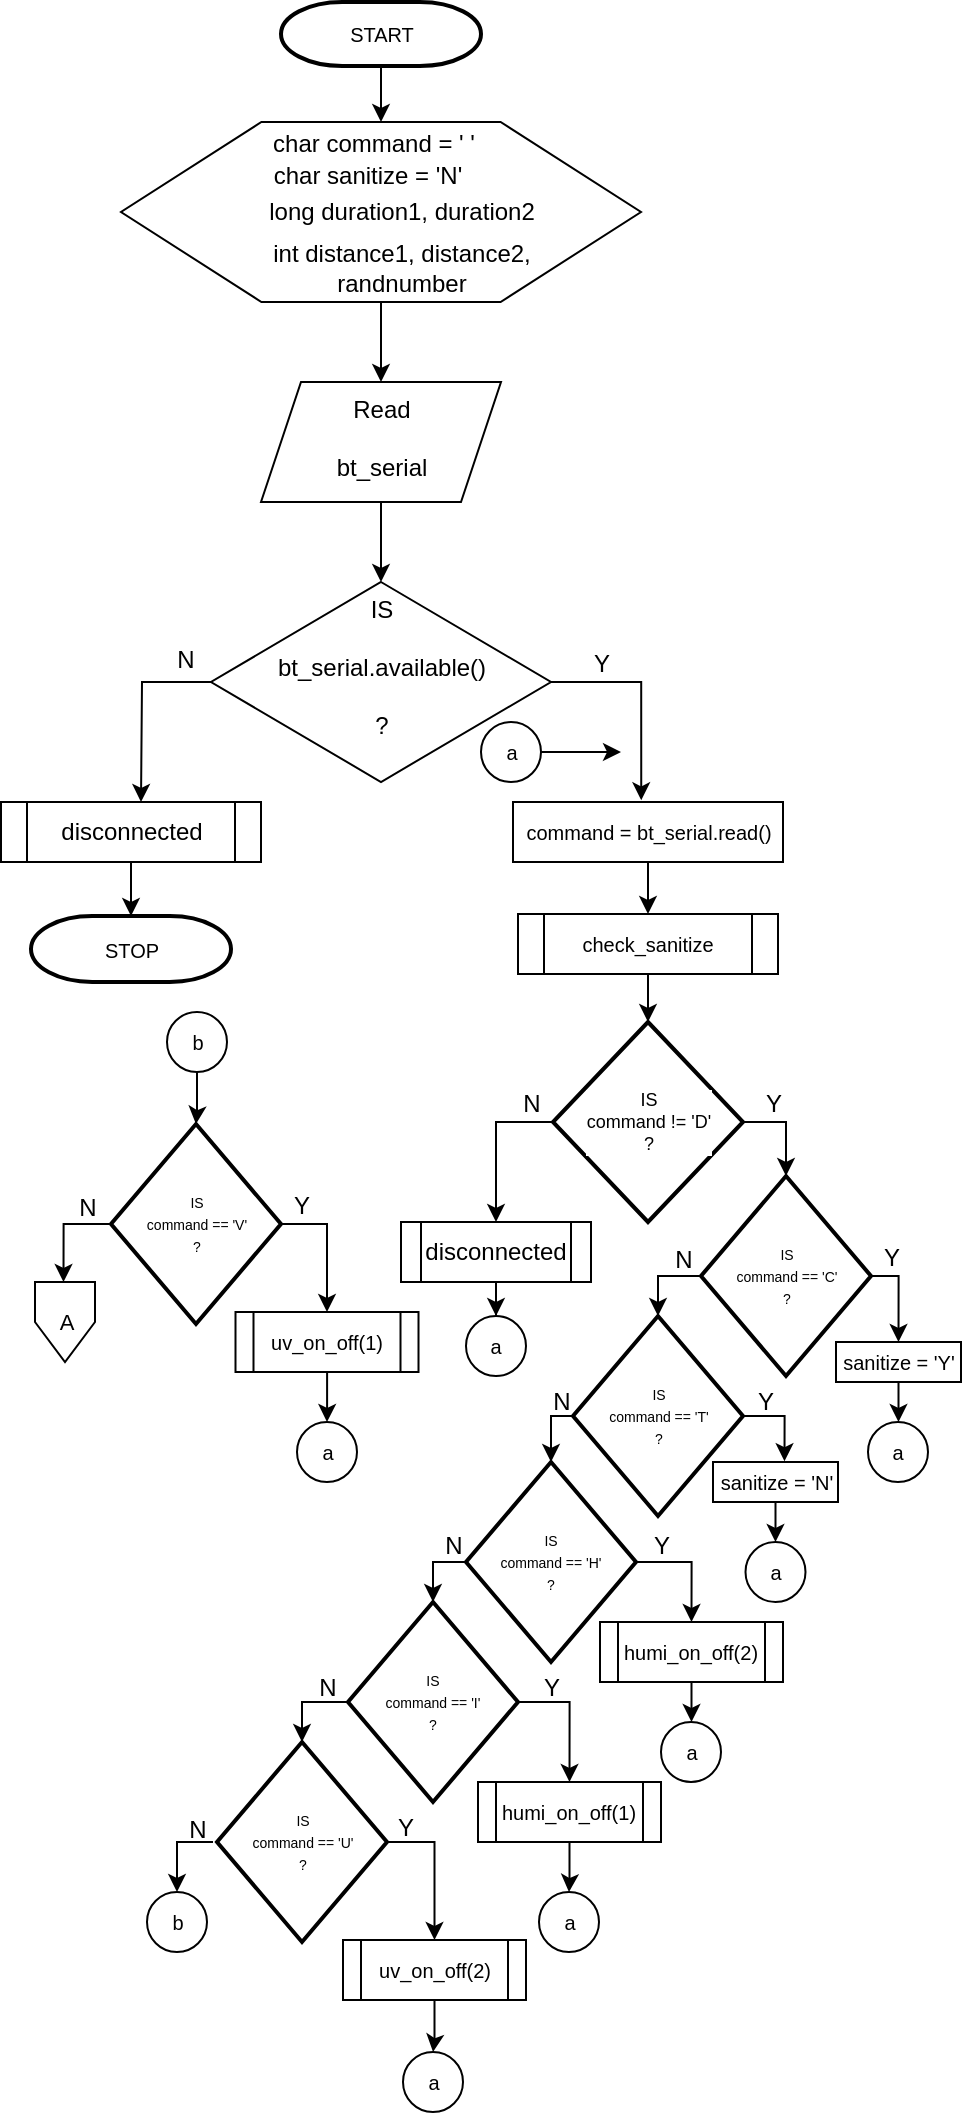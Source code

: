 <mxfile version="18.1.1" type="github" pages="6">
  <diagram id="072bbTEaD_LdQeLK6hjv" name="Page-1">
    <mxGraphModel dx="677" dy="355" grid="1" gridSize="10" guides="1" tooltips="1" connect="1" arrows="1" fold="1" page="1" pageScale="1" pageWidth="850" pageHeight="1100" math="0" shadow="0">
      <root>
        <mxCell id="0" />
        <mxCell id="1" parent="0" />
        <mxCell id="ckIcHxlf3UzxfT3ee6Hz-8" value="" style="edgeStyle=orthogonalEdgeStyle;rounded=0;orthogonalLoop=1;jettySize=auto;html=1;exitX=0.5;exitY=1;exitDx=0;exitDy=0;exitPerimeter=0;" parent="1" source="ckIcHxlf3UzxfT3ee6Hz-138" target="ckIcHxlf3UzxfT3ee6Hz-6" edge="1">
          <mxGeometry relative="1" as="geometry">
            <mxPoint x="407.5" y="40" as="sourcePoint" />
          </mxGeometry>
        </mxCell>
        <mxCell id="ckIcHxlf3UzxfT3ee6Hz-18" value="" style="edgeStyle=orthogonalEdgeStyle;rounded=0;orthogonalLoop=1;jettySize=auto;html=1;" parent="1" source="ckIcHxlf3UzxfT3ee6Hz-6" target="ckIcHxlf3UzxfT3ee6Hz-17" edge="1">
          <mxGeometry relative="1" as="geometry" />
        </mxCell>
        <mxCell id="ckIcHxlf3UzxfT3ee6Hz-6" value="" style="verticalLabelPosition=bottom;verticalAlign=top;html=1;shape=hexagon;perimeter=hexagonPerimeter2;arcSize=6;size=0.27;" parent="1" vertex="1">
          <mxGeometry x="277.5" y="80" width="260" height="90" as="geometry" />
        </mxCell>
        <mxCell id="ckIcHxlf3UzxfT3ee6Hz-10" value="char command = &#39; &#39;" style="text;html=1;strokeColor=none;fillColor=none;align=center;verticalAlign=middle;whiteSpace=wrap;rounded=0;" parent="1" vertex="1">
          <mxGeometry x="333.5" y="76" width="140" height="30" as="geometry" />
        </mxCell>
        <mxCell id="ckIcHxlf3UzxfT3ee6Hz-11" value="char sanitize = &#39;N&#39;" style="text;html=1;strokeColor=none;fillColor=none;align=center;verticalAlign=middle;whiteSpace=wrap;rounded=0;" parent="1" vertex="1">
          <mxGeometry x="330.5" y="92" width="140" height="30" as="geometry" />
        </mxCell>
        <mxCell id="ckIcHxlf3UzxfT3ee6Hz-12" value="long duration1, duration2" style="text;html=1;strokeColor=none;fillColor=none;align=center;verticalAlign=middle;whiteSpace=wrap;rounded=0;" parent="1" vertex="1">
          <mxGeometry x="347.5" y="110" width="140" height="30" as="geometry" />
        </mxCell>
        <mxCell id="ckIcHxlf3UzxfT3ee6Hz-13" value="int distance1, distance2,&lt;br&gt;randnumber" style="text;html=1;strokeColor=none;fillColor=none;align=center;verticalAlign=middle;whiteSpace=wrap;rounded=0;" parent="1" vertex="1">
          <mxGeometry x="347.5" y="138" width="140" height="30" as="geometry" />
        </mxCell>
        <mxCell id="ckIcHxlf3UzxfT3ee6Hz-20" value="" style="edgeStyle=orthogonalEdgeStyle;rounded=0;orthogonalLoop=1;jettySize=auto;html=1;" parent="1" source="ckIcHxlf3UzxfT3ee6Hz-17" target="ckIcHxlf3UzxfT3ee6Hz-19" edge="1">
          <mxGeometry relative="1" as="geometry" />
        </mxCell>
        <mxCell id="ckIcHxlf3UzxfT3ee6Hz-17" value="Read&lt;br&gt;&lt;br&gt;bt_serial" style="shape=parallelogram;perimeter=parallelogramPerimeter;whiteSpace=wrap;html=1;fixedSize=1;verticalAlign=top;arcSize=6;" parent="1" vertex="1">
          <mxGeometry x="347.5" y="210" width="120" height="60" as="geometry" />
        </mxCell>
        <mxCell id="ckIcHxlf3UzxfT3ee6Hz-28" style="edgeStyle=orthogonalEdgeStyle;rounded=0;orthogonalLoop=1;jettySize=auto;html=1;exitX=1;exitY=0.5;exitDx=0;exitDy=0;entryX=0.475;entryY=-0.028;entryDx=0;entryDy=0;entryPerimeter=0;" parent="1" source="ckIcHxlf3UzxfT3ee6Hz-19" target="ckIcHxlf3UzxfT3ee6Hz-115" edge="1">
          <mxGeometry relative="1" as="geometry">
            <mxPoint x="537.5" y="420" as="targetPoint" />
          </mxGeometry>
        </mxCell>
        <mxCell id="ckIcHxlf3UzxfT3ee6Hz-30" style="edgeStyle=orthogonalEdgeStyle;rounded=0;orthogonalLoop=1;jettySize=auto;html=1;exitX=0;exitY=0.5;exitDx=0;exitDy=0;" parent="1" source="ckIcHxlf3UzxfT3ee6Hz-19" edge="1">
          <mxGeometry relative="1" as="geometry">
            <mxPoint x="287.5" y="420" as="targetPoint" />
          </mxGeometry>
        </mxCell>
        <mxCell id="ckIcHxlf3UzxfT3ee6Hz-19" value="IS&lt;br&gt;&lt;br&gt;bt_serial.available()&lt;br&gt;&lt;br&gt;?" style="rhombus;whiteSpace=wrap;html=1;verticalAlign=top;arcSize=6;" parent="1" vertex="1">
          <mxGeometry x="322.5" y="310" width="170" height="100" as="geometry" />
        </mxCell>
        <mxCell id="ckIcHxlf3UzxfT3ee6Hz-31" value="Y" style="text;html=1;strokeColor=none;fillColor=none;align=center;verticalAlign=middle;whiteSpace=wrap;rounded=0;" parent="1" vertex="1">
          <mxGeometry x="487.5" y="336" width="60" height="30" as="geometry" />
        </mxCell>
        <mxCell id="ckIcHxlf3UzxfT3ee6Hz-32" value="N" style="text;html=1;strokeColor=none;fillColor=none;align=center;verticalAlign=middle;whiteSpace=wrap;rounded=0;" parent="1" vertex="1">
          <mxGeometry x="279.5" y="334" width="60" height="30" as="geometry" />
        </mxCell>
        <mxCell id="ckIcHxlf3UzxfT3ee6Hz-40" value="" style="edgeStyle=orthogonalEdgeStyle;rounded=0;orthogonalLoop=1;jettySize=auto;html=1;entryX=0.5;entryY=0;entryDx=0;entryDy=0;entryPerimeter=0;" parent="1" source="ckIcHxlf3UzxfT3ee6Hz-34" target="ckIcHxlf3UzxfT3ee6Hz-139" edge="1">
          <mxGeometry relative="1" as="geometry">
            <mxPoint x="282.5" y="500" as="targetPoint" />
          </mxGeometry>
        </mxCell>
        <mxCell id="ckIcHxlf3UzxfT3ee6Hz-34" value="disconnected" style="shape=process;whiteSpace=wrap;html=1;backgroundOutline=1;" parent="1" vertex="1">
          <mxGeometry x="217.5" y="420" width="130" height="30" as="geometry" />
        </mxCell>
        <mxCell id="ckIcHxlf3UzxfT3ee6Hz-45" value="" style="edgeStyle=orthogonalEdgeStyle;rounded=0;orthogonalLoop=1;jettySize=auto;html=1;" parent="1" edge="1">
          <mxGeometry relative="1" as="geometry">
            <mxPoint x="430" y="50" as="sourcePoint" />
          </mxGeometry>
        </mxCell>
        <mxCell id="ckIcHxlf3UzxfT3ee6Hz-47" value="" style="edgeStyle=orthogonalEdgeStyle;rounded=0;orthogonalLoop=1;jettySize=auto;html=1;" parent="1" edge="1">
          <mxGeometry relative="1" as="geometry">
            <mxPoint x="430" y="110" as="sourcePoint" />
          </mxGeometry>
        </mxCell>
        <mxCell id="ckIcHxlf3UzxfT3ee6Hz-49" value="" style="edgeStyle=orthogonalEdgeStyle;rounded=0;orthogonalLoop=1;jettySize=auto;html=1;" parent="1" edge="1">
          <mxGeometry relative="1" as="geometry">
            <mxPoint x="430" y="170" as="sourcePoint" />
          </mxGeometry>
        </mxCell>
        <mxCell id="ckIcHxlf3UzxfT3ee6Hz-51" value="" style="edgeStyle=orthogonalEdgeStyle;rounded=0;orthogonalLoop=1;jettySize=auto;html=1;" parent="1" edge="1">
          <mxGeometry relative="1" as="geometry">
            <mxPoint x="430" y="230" as="sourcePoint" />
          </mxGeometry>
        </mxCell>
        <mxCell id="ckIcHxlf3UzxfT3ee6Hz-53" value="" style="edgeStyle=orthogonalEdgeStyle;rounded=0;orthogonalLoop=1;jettySize=auto;html=1;" parent="1" edge="1">
          <mxGeometry relative="1" as="geometry">
            <mxPoint x="430" y="290" as="sourcePoint" />
          </mxGeometry>
        </mxCell>
        <mxCell id="ckIcHxlf3UzxfT3ee6Hz-59" value="" style="edgeStyle=orthogonalEdgeStyle;rounded=0;orthogonalLoop=1;jettySize=auto;html=1;" parent="1" edge="1">
          <mxGeometry relative="1" as="geometry">
            <mxPoint x="593" y="50" as="sourcePoint" />
          </mxGeometry>
        </mxCell>
        <mxCell id="ckIcHxlf3UzxfT3ee6Hz-64" value="" style="edgeStyle=orthogonalEdgeStyle;rounded=0;orthogonalLoop=1;jettySize=auto;html=1;" parent="1" edge="1">
          <mxGeometry relative="1" as="geometry">
            <mxPoint x="593" y="265" as="sourcePoint" />
          </mxGeometry>
        </mxCell>
        <mxCell id="ckIcHxlf3UzxfT3ee6Hz-72" value="" style="edgeStyle=orthogonalEdgeStyle;rounded=0;orthogonalLoop=1;jettySize=auto;html=1;fontSize=9;" parent="1" edge="1">
          <mxGeometry relative="1" as="geometry">
            <mxPoint x="755" y="50" as="sourcePoint" />
          </mxGeometry>
        </mxCell>
        <mxCell id="ckIcHxlf3UzxfT3ee6Hz-118" value="" style="edgeStyle=orthogonalEdgeStyle;rounded=0;orthogonalLoop=1;jettySize=auto;html=1;fontSize=10;" parent="1" source="ckIcHxlf3UzxfT3ee6Hz-115" target="ckIcHxlf3UzxfT3ee6Hz-117" edge="1">
          <mxGeometry relative="1" as="geometry" />
        </mxCell>
        <mxCell id="ckIcHxlf3UzxfT3ee6Hz-115" value="&lt;font style=&quot;font-size: 10px&quot;&gt;command = bt_serial.read()&lt;/font&gt;" style="rounded=0;whiteSpace=wrap;html=1;" parent="1" vertex="1">
          <mxGeometry x="473.5" y="420" width="135" height="30" as="geometry" />
        </mxCell>
        <mxCell id="ckIcHxlf3UzxfT3ee6Hz-126" value="" style="edgeStyle=orthogonalEdgeStyle;rounded=0;orthogonalLoop=1;jettySize=auto;html=1;fontSize=10;" parent="1" source="ckIcHxlf3UzxfT3ee6Hz-117" target="ckIcHxlf3UzxfT3ee6Hz-120" edge="1">
          <mxGeometry relative="1" as="geometry" />
        </mxCell>
        <mxCell id="ckIcHxlf3UzxfT3ee6Hz-117" value="&lt;font style=&quot;font-size: 10px&quot;&gt;check_sanitize&lt;/font&gt;" style="shape=process;whiteSpace=wrap;html=1;backgroundOutline=1;" parent="1" vertex="1">
          <mxGeometry x="476" y="476" width="130" height="30" as="geometry" />
        </mxCell>
        <mxCell id="ckIcHxlf3UzxfT3ee6Hz-132" style="edgeStyle=orthogonalEdgeStyle;rounded=0;orthogonalLoop=1;jettySize=auto;html=1;exitX=1;exitY=0.5;exitDx=0;exitDy=0;exitPerimeter=0;fontSize=10;" parent="1" source="ckIcHxlf3UzxfT3ee6Hz-120" target="ckIcHxlf3UzxfT3ee6Hz-163" edge="1">
          <mxGeometry relative="1" as="geometry">
            <mxPoint x="617.5" y="640" as="targetPoint" />
          </mxGeometry>
        </mxCell>
        <mxCell id="ckIcHxlf3UzxfT3ee6Hz-133" style="edgeStyle=orthogonalEdgeStyle;rounded=0;orthogonalLoop=1;jettySize=auto;html=1;exitX=0;exitY=0.5;exitDx=0;exitDy=0;exitPerimeter=0;fontSize=10;entryX=0.5;entryY=0;entryDx=0;entryDy=0;" parent="1" source="ckIcHxlf3UzxfT3ee6Hz-120" target="ckIcHxlf3UzxfT3ee6Hz-149" edge="1">
          <mxGeometry relative="1" as="geometry">
            <mxPoint x="467.5" y="640" as="targetPoint" />
          </mxGeometry>
        </mxCell>
        <mxCell id="ckIcHxlf3UzxfT3ee6Hz-120" value="IS&lt;br&gt;command != &#39;D&#39;&lt;br&gt;?" style="strokeWidth=2;html=1;shape=mxgraph.flowchart.decision;whiteSpace=wrap;labelBackgroundColor=#FFFFFF;fontSize=9;" parent="1" vertex="1">
          <mxGeometry x="493.5" y="530" width="95" height="100" as="geometry" />
        </mxCell>
        <mxCell id="ckIcHxlf3UzxfT3ee6Hz-134" value="Y" style="text;html=1;strokeColor=none;fillColor=none;align=center;verticalAlign=middle;whiteSpace=wrap;rounded=0;" parent="1" vertex="1">
          <mxGeometry x="573.5" y="556" width="60" height="30" as="geometry" />
        </mxCell>
        <mxCell id="ckIcHxlf3UzxfT3ee6Hz-135" value="N" style="text;html=1;strokeColor=none;fillColor=none;align=center;verticalAlign=middle;whiteSpace=wrap;rounded=0;" parent="1" vertex="1">
          <mxGeometry x="452.5" y="556" width="60" height="30" as="geometry" />
        </mxCell>
        <mxCell id="ckIcHxlf3UzxfT3ee6Hz-138" value="START" style="strokeWidth=2;html=1;shape=mxgraph.flowchart.terminator;whiteSpace=wrap;labelBackgroundColor=#FFFFFF;fontSize=10;" parent="1" vertex="1">
          <mxGeometry x="357.5" y="20" width="100" height="32" as="geometry" />
        </mxCell>
        <mxCell id="ckIcHxlf3UzxfT3ee6Hz-139" value="STOP" style="strokeWidth=2;html=1;shape=mxgraph.flowchart.terminator;whiteSpace=wrap;labelBackgroundColor=#FFFFFF;fontSize=10;" parent="1" vertex="1">
          <mxGeometry x="232.5" y="477" width="100" height="33" as="geometry" />
        </mxCell>
        <mxCell id="ckIcHxlf3UzxfT3ee6Hz-162" value="" style="edgeStyle=orthogonalEdgeStyle;rounded=0;orthogonalLoop=1;jettySize=auto;html=1;fontSize=10;" parent="1" source="ckIcHxlf3UzxfT3ee6Hz-149" target="ckIcHxlf3UzxfT3ee6Hz-161" edge="1">
          <mxGeometry relative="1" as="geometry" />
        </mxCell>
        <mxCell id="ckIcHxlf3UzxfT3ee6Hz-149" value="disconnected" style="shape=process;whiteSpace=wrap;html=1;backgroundOutline=1;" parent="1" vertex="1">
          <mxGeometry x="417.5" y="630" width="95" height="30" as="geometry" />
        </mxCell>
        <mxCell id="ckIcHxlf3UzxfT3ee6Hz-157" value="a" style="ellipse;whiteSpace=wrap;html=1;aspect=fixed;labelBackgroundColor=#FFFFFF;fontSize=10;" parent="1" vertex="1">
          <mxGeometry x="457.5" y="380" width="30" height="30" as="geometry" />
        </mxCell>
        <mxCell id="ckIcHxlf3UzxfT3ee6Hz-158" style="edgeStyle=orthogonalEdgeStyle;rounded=0;orthogonalLoop=1;jettySize=auto;html=1;exitX=1;exitY=0.5;exitDx=0;exitDy=0;fontSize=10;" parent="1" source="ckIcHxlf3UzxfT3ee6Hz-157" edge="1">
          <mxGeometry relative="1" as="geometry">
            <mxPoint x="527.5" y="395.034" as="targetPoint" />
          </mxGeometry>
        </mxCell>
        <mxCell id="ckIcHxlf3UzxfT3ee6Hz-161" value="a" style="ellipse;whiteSpace=wrap;html=1;aspect=fixed;labelBackgroundColor=#FFFFFF;fontSize=10;" parent="1" vertex="1">
          <mxGeometry x="450" y="677" width="30" height="30" as="geometry" />
        </mxCell>
        <mxCell id="ckIcHxlf3UzxfT3ee6Hz-164" style="edgeStyle=orthogonalEdgeStyle;rounded=0;orthogonalLoop=1;jettySize=auto;html=1;exitX=1;exitY=0.5;exitDx=0;exitDy=0;exitPerimeter=0;fontSize=8;entryX=0.5;entryY=0;entryDx=0;entryDy=0;" parent="1" source="ckIcHxlf3UzxfT3ee6Hz-163" target="ckIcHxlf3UzxfT3ee6Hz-167" edge="1">
          <mxGeometry relative="1" as="geometry">
            <mxPoint x="677.5" y="710" as="targetPoint" />
          </mxGeometry>
        </mxCell>
        <mxCell id="ckIcHxlf3UzxfT3ee6Hz-170" style="edgeStyle=orthogonalEdgeStyle;rounded=0;orthogonalLoop=1;jettySize=auto;html=1;exitX=0;exitY=0.5;exitDx=0;exitDy=0;exitPerimeter=0;fontSize=7;entryX=0.5;entryY=0;entryDx=0;entryDy=0;entryPerimeter=0;" parent="1" source="ckIcHxlf3UzxfT3ee6Hz-163" target="ckIcHxlf3UzxfT3ee6Hz-172" edge="1">
          <mxGeometry relative="1" as="geometry">
            <mxPoint x="547.5" y="710" as="targetPoint" />
          </mxGeometry>
        </mxCell>
        <mxCell id="ckIcHxlf3UzxfT3ee6Hz-163" value="&lt;font style=&quot;font-size: 7px&quot;&gt;IS&lt;br&gt;&lt;font style=&quot;font-size: 7px&quot;&gt;command == &#39;C&#39;&lt;br&gt;&lt;/font&gt;?&lt;/font&gt;" style="strokeWidth=2;html=1;shape=mxgraph.flowchart.decision;whiteSpace=wrap;labelBackgroundColor=#FFFFFF;fontSize=9;" parent="1" vertex="1">
          <mxGeometry x="567.5" y="607" width="85" height="100" as="geometry" />
        </mxCell>
        <mxCell id="ckIcHxlf3UzxfT3ee6Hz-165" value="Y" style="text;html=1;strokeColor=none;fillColor=none;align=center;verticalAlign=middle;whiteSpace=wrap;rounded=0;" parent="1" vertex="1">
          <mxGeometry x="632.5" y="633" width="60" height="30" as="geometry" />
        </mxCell>
        <mxCell id="ckIcHxlf3UzxfT3ee6Hz-169" value="" style="edgeStyle=orthogonalEdgeStyle;rounded=0;orthogonalLoop=1;jettySize=auto;html=1;fontSize=10;" parent="1" source="ckIcHxlf3UzxfT3ee6Hz-167" target="ckIcHxlf3UzxfT3ee6Hz-168" edge="1">
          <mxGeometry relative="1" as="geometry" />
        </mxCell>
        <mxCell id="ckIcHxlf3UzxfT3ee6Hz-167" value="&lt;font style=&quot;font-size: 10px&quot;&gt;sanitize = &#39;Y&#39;&lt;/font&gt;" style="rounded=0;whiteSpace=wrap;html=1;" parent="1" vertex="1">
          <mxGeometry x="635" y="690" width="62.5" height="20" as="geometry" />
        </mxCell>
        <mxCell id="ckIcHxlf3UzxfT3ee6Hz-168" value="a" style="ellipse;whiteSpace=wrap;html=1;aspect=fixed;labelBackgroundColor=#FFFFFF;fontSize=10;" parent="1" vertex="1">
          <mxGeometry x="651" y="730" width="30" height="30" as="geometry" />
        </mxCell>
        <mxCell id="ckIcHxlf3UzxfT3ee6Hz-171" value="N" style="text;html=1;strokeColor=none;fillColor=none;align=center;verticalAlign=middle;whiteSpace=wrap;rounded=0;" parent="1" vertex="1">
          <mxGeometry x="528.5" y="634" width="60" height="30" as="geometry" />
        </mxCell>
        <mxCell id="ckIcHxlf3UzxfT3ee6Hz-173" style="edgeStyle=orthogonalEdgeStyle;rounded=0;orthogonalLoop=1;jettySize=auto;html=1;exitX=1;exitY=0.5;exitDx=0;exitDy=0;exitPerimeter=0;fontSize=7;entryX=0.572;entryY=-0.019;entryDx=0;entryDy=0;entryPerimeter=0;" parent="1" source="ckIcHxlf3UzxfT3ee6Hz-172" target="ckIcHxlf3UzxfT3ee6Hz-175" edge="1">
          <mxGeometry relative="1" as="geometry">
            <mxPoint x="607.5" y="770" as="targetPoint" />
          </mxGeometry>
        </mxCell>
        <mxCell id="ckIcHxlf3UzxfT3ee6Hz-178" style="edgeStyle=orthogonalEdgeStyle;rounded=0;orthogonalLoop=1;jettySize=auto;html=1;exitX=0;exitY=0.5;exitDx=0;exitDy=0;exitPerimeter=0;fontSize=7;entryX=0.5;entryY=0;entryDx=0;entryDy=0;entryPerimeter=0;" parent="1" source="ckIcHxlf3UzxfT3ee6Hz-172" target="ckIcHxlf3UzxfT3ee6Hz-181" edge="1">
          <mxGeometry relative="1" as="geometry">
            <mxPoint x="477.5" y="780" as="targetPoint" />
          </mxGeometry>
        </mxCell>
        <mxCell id="ckIcHxlf3UzxfT3ee6Hz-172" value="&lt;font style=&quot;font-size: 7px&quot;&gt;IS&lt;br&gt;&lt;font style=&quot;font-size: 7px&quot;&gt;command == &#39;T&#39;&lt;br&gt;&lt;/font&gt;?&lt;/font&gt;" style="strokeWidth=2;html=1;shape=mxgraph.flowchart.decision;whiteSpace=wrap;labelBackgroundColor=#FFFFFF;fontSize=9;" parent="1" vertex="1">
          <mxGeometry x="503.5" y="677" width="85" height="100" as="geometry" />
        </mxCell>
        <mxCell id="ckIcHxlf3UzxfT3ee6Hz-174" value="Y" style="text;html=1;strokeColor=none;fillColor=none;align=center;verticalAlign=middle;whiteSpace=wrap;rounded=0;" parent="1" vertex="1">
          <mxGeometry x="569.5" y="705" width="60" height="30" as="geometry" />
        </mxCell>
        <mxCell id="ckIcHxlf3UzxfT3ee6Hz-177" value="" style="edgeStyle=orthogonalEdgeStyle;rounded=0;orthogonalLoop=1;jettySize=auto;html=1;fontSize=7;" parent="1" source="ckIcHxlf3UzxfT3ee6Hz-175" target="ckIcHxlf3UzxfT3ee6Hz-176" edge="1">
          <mxGeometry relative="1" as="geometry" />
        </mxCell>
        <mxCell id="ckIcHxlf3UzxfT3ee6Hz-175" value="&lt;font style=&quot;font-size: 10px&quot;&gt;sanitize = &#39;N&#39;&lt;/font&gt;" style="rounded=0;whiteSpace=wrap;html=1;" parent="1" vertex="1">
          <mxGeometry x="573.5" y="750" width="62.5" height="20" as="geometry" />
        </mxCell>
        <mxCell id="ckIcHxlf3UzxfT3ee6Hz-176" value="a" style="ellipse;whiteSpace=wrap;html=1;aspect=fixed;labelBackgroundColor=#FFFFFF;fontSize=10;" parent="1" vertex="1">
          <mxGeometry x="589.75" y="790" width="30" height="30" as="geometry" />
        </mxCell>
        <mxCell id="ckIcHxlf3UzxfT3ee6Hz-179" value="N" style="text;html=1;strokeColor=none;fillColor=none;align=center;verticalAlign=middle;whiteSpace=wrap;rounded=0;" parent="1" vertex="1">
          <mxGeometry x="467.5" y="705" width="60" height="30" as="geometry" />
        </mxCell>
        <mxCell id="ckIcHxlf3UzxfT3ee6Hz-182" style="edgeStyle=orthogonalEdgeStyle;rounded=0;orthogonalLoop=1;jettySize=auto;html=1;exitX=1;exitY=0.5;exitDx=0;exitDy=0;exitPerimeter=0;fontSize=7;entryX=0.5;entryY=0;entryDx=0;entryDy=0;" parent="1" source="ckIcHxlf3UzxfT3ee6Hz-181" target="ckIcHxlf3UzxfT3ee6Hz-184" edge="1">
          <mxGeometry relative="1" as="geometry">
            <mxPoint x="567.5" y="860" as="targetPoint" />
          </mxGeometry>
        </mxCell>
        <mxCell id="ckIcHxlf3UzxfT3ee6Hz-187" style="edgeStyle=orthogonalEdgeStyle;rounded=0;orthogonalLoop=1;jettySize=auto;html=1;exitX=0;exitY=0.5;exitDx=0;exitDy=0;exitPerimeter=0;fontSize=10;entryX=0.5;entryY=0;entryDx=0;entryDy=0;entryPerimeter=0;" parent="1" source="ckIcHxlf3UzxfT3ee6Hz-181" target="ckIcHxlf3UzxfT3ee6Hz-189" edge="1">
          <mxGeometry relative="1" as="geometry">
            <mxPoint x="427.5" y="860" as="targetPoint" />
          </mxGeometry>
        </mxCell>
        <mxCell id="ckIcHxlf3UzxfT3ee6Hz-181" value="&lt;font style=&quot;font-size: 7px&quot;&gt;IS&lt;br&gt;&lt;font style=&quot;font-size: 7px&quot;&gt;command == &#39;H&#39;&lt;br&gt;&lt;/font&gt;?&lt;/font&gt;" style="strokeWidth=2;html=1;shape=mxgraph.flowchart.decision;whiteSpace=wrap;labelBackgroundColor=#FFFFFF;fontSize=9;" parent="1" vertex="1">
          <mxGeometry x="450" y="750" width="85" height="100" as="geometry" />
        </mxCell>
        <mxCell id="ckIcHxlf3UzxfT3ee6Hz-183" value="Y" style="text;html=1;strokeColor=none;fillColor=none;align=center;verticalAlign=middle;whiteSpace=wrap;rounded=0;" parent="1" vertex="1">
          <mxGeometry x="517.5" y="777" width="60" height="30" as="geometry" />
        </mxCell>
        <mxCell id="ckIcHxlf3UzxfT3ee6Hz-186" value="" style="edgeStyle=orthogonalEdgeStyle;rounded=0;orthogonalLoop=1;jettySize=auto;html=1;fontSize=10;" parent="1" source="ckIcHxlf3UzxfT3ee6Hz-184" target="ckIcHxlf3UzxfT3ee6Hz-185" edge="1">
          <mxGeometry relative="1" as="geometry" />
        </mxCell>
        <mxCell id="ckIcHxlf3UzxfT3ee6Hz-184" value="&lt;font style=&quot;font-size: 10px&quot;&gt;humi_on_off(2)&lt;/font&gt;" style="shape=process;whiteSpace=wrap;html=1;backgroundOutline=1;" parent="1" vertex="1">
          <mxGeometry x="517" y="830" width="91.5" height="30" as="geometry" />
        </mxCell>
        <mxCell id="ckIcHxlf3UzxfT3ee6Hz-185" value="a" style="ellipse;whiteSpace=wrap;html=1;aspect=fixed;labelBackgroundColor=#FFFFFF;fontSize=10;" parent="1" vertex="1">
          <mxGeometry x="547.5" y="880" width="30" height="30" as="geometry" />
        </mxCell>
        <mxCell id="ckIcHxlf3UzxfT3ee6Hz-188" value="N" style="text;html=1;strokeColor=none;fillColor=none;align=center;verticalAlign=middle;whiteSpace=wrap;rounded=0;" parent="1" vertex="1">
          <mxGeometry x="413.5" y="777" width="60" height="30" as="geometry" />
        </mxCell>
        <mxCell id="ckIcHxlf3UzxfT3ee6Hz-192" style="edgeStyle=orthogonalEdgeStyle;rounded=0;orthogonalLoop=1;jettySize=auto;html=1;exitX=1;exitY=0.5;exitDx=0;exitDy=0;exitPerimeter=0;fontSize=10;entryX=0.5;entryY=0;entryDx=0;entryDy=0;" parent="1" source="ckIcHxlf3UzxfT3ee6Hz-189" target="ckIcHxlf3UzxfT3ee6Hz-190" edge="1">
          <mxGeometry relative="1" as="geometry">
            <mxPoint x="497.5" y="900" as="targetPoint" />
          </mxGeometry>
        </mxCell>
        <mxCell id="ckIcHxlf3UzxfT3ee6Hz-195" style="edgeStyle=orthogonalEdgeStyle;rounded=0;orthogonalLoop=1;jettySize=auto;html=1;exitX=0;exitY=0.5;exitDx=0;exitDy=0;exitPerimeter=0;fontSize=10;entryX=0.5;entryY=0;entryDx=0;entryDy=0;entryPerimeter=0;" parent="1" source="ckIcHxlf3UzxfT3ee6Hz-189" target="ckIcHxlf3UzxfT3ee6Hz-197" edge="1">
          <mxGeometry relative="1" as="geometry">
            <mxPoint x="367.5" y="930" as="targetPoint" />
          </mxGeometry>
        </mxCell>
        <mxCell id="ckIcHxlf3UzxfT3ee6Hz-189" value="&lt;font style=&quot;font-size: 7px&quot;&gt;IS&lt;br&gt;&lt;font style=&quot;font-size: 7px&quot;&gt;command == &#39;I&#39;&lt;br&gt;&lt;/font&gt;?&lt;/font&gt;" style="strokeWidth=2;html=1;shape=mxgraph.flowchart.decision;whiteSpace=wrap;labelBackgroundColor=#FFFFFF;fontSize=9;" parent="1" vertex="1">
          <mxGeometry x="391" y="820" width="85" height="100" as="geometry" />
        </mxCell>
        <mxCell id="ckIcHxlf3UzxfT3ee6Hz-194" value="" style="edgeStyle=orthogonalEdgeStyle;rounded=0;orthogonalLoop=1;jettySize=auto;html=1;fontSize=10;" parent="1" source="ckIcHxlf3UzxfT3ee6Hz-190" target="ckIcHxlf3UzxfT3ee6Hz-193" edge="1">
          <mxGeometry relative="1" as="geometry" />
        </mxCell>
        <mxCell id="ckIcHxlf3UzxfT3ee6Hz-190" value="&lt;font style=&quot;font-size: 10px&quot;&gt;humi_on_off(1)&lt;/font&gt;" style="shape=process;whiteSpace=wrap;html=1;backgroundOutline=1;" parent="1" vertex="1">
          <mxGeometry x="456" y="910" width="91.5" height="30" as="geometry" />
        </mxCell>
        <mxCell id="ckIcHxlf3UzxfT3ee6Hz-193" value="a" style="ellipse;whiteSpace=wrap;html=1;aspect=fixed;labelBackgroundColor=#FFFFFF;fontSize=10;" parent="1" vertex="1">
          <mxGeometry x="486.5" y="965" width="30" height="30" as="geometry" />
        </mxCell>
        <mxCell id="ckIcHxlf3UzxfT3ee6Hz-196" value="N" style="text;html=1;strokeColor=none;fillColor=none;align=center;verticalAlign=middle;whiteSpace=wrap;rounded=0;" parent="1" vertex="1">
          <mxGeometry x="350.5" y="848" width="60" height="30" as="geometry" />
        </mxCell>
        <mxCell id="ckIcHxlf3UzxfT3ee6Hz-199" style="edgeStyle=orthogonalEdgeStyle;rounded=0;orthogonalLoop=1;jettySize=auto;html=1;exitX=1;exitY=0.5;exitDx=0;exitDy=0;exitPerimeter=0;fontSize=10;" parent="1" source="ckIcHxlf3UzxfT3ee6Hz-197" target="ckIcHxlf3UzxfT3ee6Hz-200" edge="1">
          <mxGeometry relative="1" as="geometry">
            <mxPoint x="417.5" y="970" as="targetPoint" />
          </mxGeometry>
        </mxCell>
        <mxCell id="ckIcHxlf3UzxfT3ee6Hz-204" style="edgeStyle=orthogonalEdgeStyle;rounded=0;orthogonalLoop=1;jettySize=auto;html=1;exitX=0;exitY=0.5;exitDx=0;exitDy=0;exitPerimeter=0;fontSize=10;entryX=0.5;entryY=0;entryDx=0;entryDy=0;" parent="1" target="ckIcHxlf3UzxfT3ee6Hz-207" edge="1">
          <mxGeometry relative="1" as="geometry">
            <mxPoint x="305.5" y="1019" as="targetPoint" />
            <mxPoint x="323.5" y="940" as="sourcePoint" />
          </mxGeometry>
        </mxCell>
        <mxCell id="ckIcHxlf3UzxfT3ee6Hz-197" value="&lt;font style=&quot;font-size: 7px&quot;&gt;IS&lt;br&gt;&lt;font style=&quot;font-size: 7px&quot;&gt;command == &#39;U&#39;&lt;br&gt;&lt;/font&gt;?&lt;/font&gt;" style="strokeWidth=2;html=1;shape=mxgraph.flowchart.decision;whiteSpace=wrap;labelBackgroundColor=#FFFFFF;fontSize=9;" parent="1" vertex="1">
          <mxGeometry x="325.5" y="890" width="85" height="100" as="geometry" />
        </mxCell>
        <mxCell id="ckIcHxlf3UzxfT3ee6Hz-198" value="Y" style="text;html=1;strokeColor=none;fillColor=none;align=center;verticalAlign=middle;whiteSpace=wrap;rounded=0;" parent="1" vertex="1">
          <mxGeometry x="462.5" y="848" width="60" height="30" as="geometry" />
        </mxCell>
        <mxCell id="ckIcHxlf3UzxfT3ee6Hz-203" value="" style="edgeStyle=orthogonalEdgeStyle;rounded=0;orthogonalLoop=1;jettySize=auto;html=1;fontSize=10;" parent="1" source="ckIcHxlf3UzxfT3ee6Hz-200" target="ckIcHxlf3UzxfT3ee6Hz-202" edge="1">
          <mxGeometry relative="1" as="geometry" />
        </mxCell>
        <mxCell id="ckIcHxlf3UzxfT3ee6Hz-200" value="&lt;font style=&quot;font-size: 10px&quot;&gt;uv_on_off(2)&lt;/font&gt;" style="shape=process;whiteSpace=wrap;html=1;backgroundOutline=1;" parent="1" vertex="1">
          <mxGeometry x="388.5" y="989" width="91.5" height="30" as="geometry" />
        </mxCell>
        <mxCell id="ckIcHxlf3UzxfT3ee6Hz-201" value="Y" style="text;html=1;strokeColor=none;fillColor=none;align=center;verticalAlign=middle;whiteSpace=wrap;rounded=0;" parent="1" vertex="1">
          <mxGeometry x="389.5" y="918" width="60" height="30" as="geometry" />
        </mxCell>
        <mxCell id="ckIcHxlf3UzxfT3ee6Hz-202" value="a" style="ellipse;whiteSpace=wrap;html=1;aspect=fixed;labelBackgroundColor=#FFFFFF;fontSize=10;" parent="1" vertex="1">
          <mxGeometry x="418.5" y="1045" width="30" height="30" as="geometry" />
        </mxCell>
        <mxCell id="ckIcHxlf3UzxfT3ee6Hz-205" value="N" style="text;html=1;strokeColor=none;fillColor=none;align=center;verticalAlign=middle;whiteSpace=wrap;rounded=0;" parent="1" vertex="1">
          <mxGeometry x="285.5" y="919" width="60" height="30" as="geometry" />
        </mxCell>
        <mxCell id="ckIcHxlf3UzxfT3ee6Hz-207" value="b" style="ellipse;whiteSpace=wrap;html=1;aspect=fixed;labelBackgroundColor=#FFFFFF;fontSize=10;" parent="1" vertex="1">
          <mxGeometry x="290.5" y="965" width="30" height="30" as="geometry" />
        </mxCell>
        <mxCell id="ckIcHxlf3UzxfT3ee6Hz-210" value="" style="edgeStyle=orthogonalEdgeStyle;rounded=0;orthogonalLoop=1;jettySize=auto;html=1;fontSize=10;" parent="1" source="ckIcHxlf3UzxfT3ee6Hz-208" target="ckIcHxlf3UzxfT3ee6Hz-209" edge="1">
          <mxGeometry relative="1" as="geometry" />
        </mxCell>
        <mxCell id="ckIcHxlf3UzxfT3ee6Hz-208" value="b" style="ellipse;whiteSpace=wrap;html=1;aspect=fixed;labelBackgroundColor=#FFFFFF;fontSize=10;" parent="1" vertex="1">
          <mxGeometry x="300.5" y="525" width="30" height="30" as="geometry" />
        </mxCell>
        <mxCell id="ckIcHxlf3UzxfT3ee6Hz-213" style="edgeStyle=orthogonalEdgeStyle;rounded=0;orthogonalLoop=1;jettySize=auto;html=1;exitX=1;exitY=0.5;exitDx=0;exitDy=0;exitPerimeter=0;fontSize=10;entryX=0.5;entryY=0;entryDx=0;entryDy=0;" parent="1" source="ckIcHxlf3UzxfT3ee6Hz-209" target="ckIcHxlf3UzxfT3ee6Hz-211" edge="1">
          <mxGeometry relative="1" as="geometry">
            <mxPoint x="377.5" y="680" as="targetPoint" />
          </mxGeometry>
        </mxCell>
        <mxCell id="ckIcHxlf3UzxfT3ee6Hz-215" style="edgeStyle=orthogonalEdgeStyle;rounded=0;orthogonalLoop=1;jettySize=auto;html=1;exitX=0;exitY=0.5;exitDx=0;exitDy=0;exitPerimeter=0;fontSize=10;entryX=0.5;entryY=0;entryDx=0;entryDy=0;" parent="1" source="ckIcHxlf3UzxfT3ee6Hz-209" edge="1">
          <mxGeometry relative="1" as="geometry">
            <mxPoint x="248.75" y="660" as="targetPoint" />
          </mxGeometry>
        </mxCell>
        <mxCell id="ckIcHxlf3UzxfT3ee6Hz-209" value="&lt;font style=&quot;font-size: 7px&quot;&gt;IS&lt;br&gt;&lt;font style=&quot;font-size: 7px&quot;&gt;command == &#39;V&#39;&lt;br&gt;&lt;/font&gt;?&lt;/font&gt;" style="strokeWidth=2;html=1;shape=mxgraph.flowchart.decision;whiteSpace=wrap;labelBackgroundColor=#FFFFFF;fontSize=9;" parent="1" vertex="1">
          <mxGeometry x="272.5" y="581" width="85" height="100" as="geometry" />
        </mxCell>
        <mxCell id="ckIcHxlf3UzxfT3ee6Hz-218" value="" style="edgeStyle=orthogonalEdgeStyle;rounded=0;orthogonalLoop=1;jettySize=auto;html=1;fontSize=10;" parent="1" source="ckIcHxlf3UzxfT3ee6Hz-211" target="ckIcHxlf3UzxfT3ee6Hz-217" edge="1">
          <mxGeometry relative="1" as="geometry" />
        </mxCell>
        <mxCell id="ckIcHxlf3UzxfT3ee6Hz-211" value="&lt;font style=&quot;font-size: 10px&quot;&gt;uv_on_off(1)&lt;/font&gt;" style="shape=process;whiteSpace=wrap;html=1;backgroundOutline=1;" parent="1" vertex="1">
          <mxGeometry x="334.75" y="675" width="91.5" height="30" as="geometry" />
        </mxCell>
        <mxCell id="ckIcHxlf3UzxfT3ee6Hz-214" value="Y" style="text;html=1;strokeColor=none;fillColor=none;align=center;verticalAlign=middle;whiteSpace=wrap;rounded=0;" parent="1" vertex="1">
          <mxGeometry x="338" y="607" width="60" height="30" as="geometry" />
        </mxCell>
        <mxCell id="ckIcHxlf3UzxfT3ee6Hz-216" value="N" style="text;html=1;strokeColor=none;fillColor=none;align=center;verticalAlign=middle;whiteSpace=wrap;rounded=0;" parent="1" vertex="1">
          <mxGeometry x="230.5" y="608" width="60" height="30" as="geometry" />
        </mxCell>
        <mxCell id="ckIcHxlf3UzxfT3ee6Hz-217" value="a" style="ellipse;whiteSpace=wrap;html=1;aspect=fixed;labelBackgroundColor=#FFFFFF;fontSize=10;" parent="1" vertex="1">
          <mxGeometry x="365.5" y="730" width="30" height="30" as="geometry" />
        </mxCell>
        <mxCell id="ckIcHxlf3UzxfT3ee6Hz-223" value="" style="edgeStyle=orthogonalEdgeStyle;rounded=0;orthogonalLoop=1;jettySize=auto;html=1;fontSize=10;" parent="1" edge="1">
          <mxGeometry relative="1" as="geometry">
            <mxPoint x="665" y="572" as="sourcePoint" />
          </mxGeometry>
        </mxCell>
        <mxCell id="ckIcHxlf3UzxfT3ee6Hz-233" value="" style="edgeStyle=orthogonalEdgeStyle;rounded=0;orthogonalLoop=1;jettySize=auto;html=1;fontSize=10;" parent="1" edge="1">
          <mxGeometry relative="1" as="geometry">
            <mxPoint x="745.8" y="727" as="sourcePoint" />
          </mxGeometry>
        </mxCell>
        <mxCell id="ckIcHxlf3UzxfT3ee6Hz-231" value="" style="edgeStyle=orthogonalEdgeStyle;rounded=0;orthogonalLoop=1;jettySize=auto;html=1;fontSize=10;" parent="1" edge="1">
          <mxGeometry relative="1" as="geometry">
            <mxPoint x="588.3" y="727" as="sourcePoint" />
          </mxGeometry>
        </mxCell>
        <mxCell id="jvwjYKX7EDlyyJVvrpSc-7" value="" style="edgeStyle=orthogonalEdgeStyle;rounded=0;orthogonalLoop=1;jettySize=auto;html=1;fontSize=10;" parent="1" edge="1">
          <mxGeometry relative="1" as="geometry">
            <mxPoint x="665" y="830" as="sourcePoint" />
          </mxGeometry>
        </mxCell>
        <mxCell id="jvwjYKX7EDlyyJVvrpSc-9" value="" style="edgeStyle=orthogonalEdgeStyle;rounded=0;orthogonalLoop=1;jettySize=auto;html=1;fontSize=10;" parent="1" edge="1">
          <mxGeometry relative="1" as="geometry">
            <mxPoint x="665" y="888" as="sourcePoint" />
          </mxGeometry>
        </mxCell>
        <mxCell id="jvwjYKX7EDlyyJVvrpSc-10" value="" style="edgeStyle=orthogonalEdgeStyle;rounded=0;orthogonalLoop=1;jettySize=auto;html=1;fontSize=10;" parent="1" edge="1">
          <mxGeometry relative="1" as="geometry">
            <mxPoint x="665" y="973" as="targetPoint" />
          </mxGeometry>
        </mxCell>
        <mxCell id="kY3hANGxxyCtU2ZNGgic-2" value="A" style="verticalLabelPosition=middle;verticalAlign=middle;html=1;shape=offPageConnector;rounded=0;size=0.5;fontSize=11;labelPosition=center;align=center;" parent="1" vertex="1">
          <mxGeometry x="234.5" y="660" width="30" height="40" as="geometry" />
        </mxCell>
      </root>
    </mxGraphModel>
  </diagram>
  <diagram id="h8rrApfxNOdVQYyXyAoP" name="Page-2">
    <mxGraphModel dx="1185" dy="621" grid="1" gridSize="10" guides="1" tooltips="1" connect="1" arrows="1" fold="1" page="1" pageScale="1" pageWidth="850" pageHeight="1100" math="0" shadow="0">
      <root>
        <mxCell id="0" />
        <mxCell id="1" parent="0" />
        <mxCell id="POhCfW4_-BDolYH9Zy5o-8" style="edgeStyle=orthogonalEdgeStyle;rounded=0;orthogonalLoop=1;jettySize=auto;html=1;exitX=0.5;exitY=1;exitDx=0;exitDy=0;entryX=0.5;entryY=0;entryDx=0;entryDy=0;fontSize=11;" parent="1" source="POhCfW4_-BDolYH9Zy5o-1" target="POhCfW4_-BDolYH9Zy5o-2" edge="1">
          <mxGeometry relative="1" as="geometry" />
        </mxCell>
        <mxCell id="POhCfW4_-BDolYH9Zy5o-1" value="disconnected" style="rounded=1;whiteSpace=wrap;html=1;" parent="1" vertex="1">
          <mxGeometry x="77.5" y="20" width="120" height="30" as="geometry" />
        </mxCell>
        <mxCell id="POhCfW4_-BDolYH9Zy5o-9" style="edgeStyle=orthogonalEdgeStyle;rounded=0;orthogonalLoop=1;jettySize=auto;html=1;exitX=0.5;exitY=1;exitDx=0;exitDy=0;entryX=0.5;entryY=0;entryDx=0;entryDy=0;fontSize=11;" parent="1" source="POhCfW4_-BDolYH9Zy5o-2" target="POhCfW4_-BDolYH9Zy5o-3" edge="1">
          <mxGeometry relative="1" as="geometry" />
        </mxCell>
        <mxCell id="POhCfW4_-BDolYH9Zy5o-2" value="stop_device" style="shape=process;whiteSpace=wrap;html=1;backgroundOutline=1;" parent="1" vertex="1">
          <mxGeometry x="72.5" y="81" width="130" height="30" as="geometry" />
        </mxCell>
        <mxCell id="POhCfW4_-BDolYH9Zy5o-10" style="edgeStyle=orthogonalEdgeStyle;rounded=0;orthogonalLoop=1;jettySize=auto;html=1;exitX=0.5;exitY=1;exitDx=0;exitDy=0;fontSize=11;" parent="1" source="POhCfW4_-BDolYH9Zy5o-3" target="POhCfW4_-BDolYH9Zy5o-4" edge="1">
          <mxGeometry relative="1" as="geometry" />
        </mxCell>
        <mxCell id="POhCfW4_-BDolYH9Zy5o-3" value="clear_turn" style="shape=process;whiteSpace=wrap;html=1;backgroundOutline=1;" parent="1" vertex="1">
          <mxGeometry x="72.5" y="141" width="130" height="30" as="geometry" />
        </mxCell>
        <mxCell id="POhCfW4_-BDolYH9Zy5o-11" style="edgeStyle=orthogonalEdgeStyle;rounded=0;orthogonalLoop=1;jettySize=auto;html=1;exitX=0.5;exitY=1;exitDx=0;exitDy=0;entryX=0.5;entryY=0;entryDx=0;entryDy=0;fontSize=11;" parent="1" source="POhCfW4_-BDolYH9Zy5o-4" target="POhCfW4_-BDolYH9Zy5o-5" edge="1">
          <mxGeometry relative="1" as="geometry" />
        </mxCell>
        <mxCell id="POhCfW4_-BDolYH9Zy5o-4" value="humi_on_off(1)" style="shape=process;whiteSpace=wrap;html=1;backgroundOutline=1;" parent="1" vertex="1">
          <mxGeometry x="72.5" y="201" width="130" height="30" as="geometry" />
        </mxCell>
        <mxCell id="POhCfW4_-BDolYH9Zy5o-12" style="edgeStyle=orthogonalEdgeStyle;rounded=0;orthogonalLoop=1;jettySize=auto;html=1;exitX=0.5;exitY=1;exitDx=0;exitDy=0;entryX=0.5;entryY=0;entryDx=0;entryDy=0;fontSize=11;" parent="1" source="POhCfW4_-BDolYH9Zy5o-5" target="POhCfW4_-BDolYH9Zy5o-6" edge="1">
          <mxGeometry relative="1" as="geometry" />
        </mxCell>
        <mxCell id="POhCfW4_-BDolYH9Zy5o-5" value="uv_on_off(1)" style="shape=process;whiteSpace=wrap;html=1;backgroundOutline=1;" parent="1" vertex="1">
          <mxGeometry x="72.5" y="261" width="130" height="30" as="geometry" />
        </mxCell>
        <mxCell id="POhCfW4_-BDolYH9Zy5o-13" style="edgeStyle=orthogonalEdgeStyle;rounded=0;orthogonalLoop=1;jettySize=auto;html=1;exitX=0.5;exitY=1;exitDx=0;exitDy=0;entryX=0.5;entryY=0;entryDx=0;entryDy=0;entryPerimeter=0;fontSize=11;" parent="1" source="POhCfW4_-BDolYH9Zy5o-6" target="POhCfW4_-BDolYH9Zy5o-7" edge="1">
          <mxGeometry relative="1" as="geometry" />
        </mxCell>
        <mxCell id="POhCfW4_-BDolYH9Zy5o-6" value="sanitize = &#39;N&#39;" style="rounded=0;whiteSpace=wrap;html=1;" parent="1" vertex="1">
          <mxGeometry x="70" y="321" width="135" height="30" as="geometry" />
        </mxCell>
        <mxCell id="POhCfW4_-BDolYH9Zy5o-7" value="STOP" style="strokeWidth=2;html=1;shape=mxgraph.flowchart.terminator;whiteSpace=wrap;labelBackgroundColor=#FFFFFF;fontSize=10;" parent="1" vertex="1">
          <mxGeometry x="87.5" y="383" width="100" height="28" as="geometry" />
        </mxCell>
        <mxCell id="9S2tSJrN5HtnraAb85Rx-9" style="edgeStyle=orthogonalEdgeStyle;rounded=0;orthogonalLoop=1;jettySize=auto;html=1;exitX=0.5;exitY=1;exitDx=0;exitDy=0;entryX=0.5;entryY=0;entryDx=0;entryDy=0;fontSize=11;" parent="1" source="9S2tSJrN5HtnraAb85Rx-1" target="9S2tSJrN5HtnraAb85Rx-2" edge="1">
          <mxGeometry relative="1" as="geometry" />
        </mxCell>
        <mxCell id="9S2tSJrN5HtnraAb85Rx-1" value="stop_device" style="rounded=1;whiteSpace=wrap;html=1;" parent="1" vertex="1">
          <mxGeometry x="411.5" y="720" width="120" height="30" as="geometry" />
        </mxCell>
        <mxCell id="9S2tSJrN5HtnraAb85Rx-10" style="edgeStyle=orthogonalEdgeStyle;rounded=0;orthogonalLoop=1;jettySize=auto;html=1;exitX=0.5;exitY=1;exitDx=0;exitDy=0;entryX=0.5;entryY=0;entryDx=0;entryDy=0;entryPerimeter=0;fontSize=11;" parent="1" source="9S2tSJrN5HtnraAb85Rx-2" target="9S2tSJrN5HtnraAb85Rx-6" edge="1">
          <mxGeometry relative="1" as="geometry" />
        </mxCell>
        <mxCell id="9S2tSJrN5HtnraAb85Rx-2" value="&lt;font style=&quot;font-size: 10px&quot;&gt;motor1.run(RELEASE)&lt;br&gt;motor2.run(RELEASE)&lt;br&gt;motor3.run(RELEASE)&lt;br&gt;motor4.run(RELEASE)&lt;/font&gt;" style="rounded=0;whiteSpace=wrap;html=1;" parent="1" vertex="1">
          <mxGeometry x="398.5" y="780" width="145" height="60" as="geometry" />
        </mxCell>
        <mxCell id="9S2tSJrN5HtnraAb85Rx-11" style="edgeStyle=orthogonalEdgeStyle;rounded=0;orthogonalLoop=1;jettySize=auto;html=1;exitX=0.5;exitY=1;exitDx=0;exitDy=0;fontSize=11;" parent="1" source="9S2tSJrN5HtnraAb85Rx-3" target="9S2tSJrN5HtnraAb85Rx-4" edge="1">
          <mxGeometry relative="1" as="geometry" />
        </mxCell>
        <mxCell id="9S2tSJrN5HtnraAb85Rx-3" value="clear_turn" style="rounded=1;whiteSpace=wrap;html=1;" parent="1" vertex="1">
          <mxGeometry x="416" y="480.5" width="120" height="30" as="geometry" />
        </mxCell>
        <mxCell id="9S2tSJrN5HtnraAb85Rx-12" style="edgeStyle=orthogonalEdgeStyle;rounded=0;orthogonalLoop=1;jettySize=auto;html=1;exitX=0.5;exitY=1;exitDx=0;exitDy=0;entryX=0.5;entryY=0;entryDx=0;entryDy=0;entryPerimeter=0;fontSize=11;" parent="1" source="9S2tSJrN5HtnraAb85Rx-4" target="9S2tSJrN5HtnraAb85Rx-5" edge="1">
          <mxGeometry relative="1" as="geometry" />
        </mxCell>
        <mxCell id="9S2tSJrN5HtnraAb85Rx-4" value="&lt;font style=&quot;font-size: 10px&quot;&gt;EEPROM.write(0,0)&lt;br&gt;EEPROM.write(1,0)&lt;/font&gt;" style="rounded=0;whiteSpace=wrap;html=1;" parent="1" vertex="1">
          <mxGeometry x="408.5" y="535.5" width="135" height="30" as="geometry" />
        </mxCell>
        <mxCell id="9S2tSJrN5HtnraAb85Rx-5" value="STOP" style="strokeWidth=2;html=1;shape=mxgraph.flowchart.terminator;whiteSpace=wrap;labelBackgroundColor=#FFFFFF;fontSize=10;" parent="1" vertex="1">
          <mxGeometry x="426" y="599.5" width="100" height="26" as="geometry" />
        </mxCell>
        <mxCell id="9S2tSJrN5HtnraAb85Rx-6" value="STOP" style="strokeWidth=2;html=1;shape=mxgraph.flowchart.terminator;whiteSpace=wrap;labelBackgroundColor=#FFFFFF;fontSize=10;" parent="1" vertex="1">
          <mxGeometry x="421" y="868" width="100" height="22" as="geometry" />
        </mxCell>
        <mxCell id="8jWmqYZLFNqK2QOhCZZR-11" style="edgeStyle=orthogonalEdgeStyle;rounded=0;orthogonalLoop=1;jettySize=auto;html=1;exitX=0.5;exitY=1;exitDx=0;exitDy=0;entryX=0.5;entryY=0;entryDx=0;entryDy=0;entryPerimeter=0;fontSize=11;" parent="1" source="8jWmqYZLFNqK2QOhCZZR-1" target="8jWmqYZLFNqK2QOhCZZR-4" edge="1">
          <mxGeometry relative="1" as="geometry" />
        </mxCell>
        <mxCell id="8jWmqYZLFNqK2QOhCZZR-1" value="humi_on_off(int humi_on)" style="rounded=1;whiteSpace=wrap;html=1;" parent="1" vertex="1">
          <mxGeometry x="340.5" y="50" width="150" height="30" as="geometry" />
        </mxCell>
        <mxCell id="8jWmqYZLFNqK2QOhCZZR-2" style="edgeStyle=orthogonalEdgeStyle;rounded=0;orthogonalLoop=1;jettySize=auto;html=1;exitX=1;exitY=0.5;exitDx=0;exitDy=0;exitPerimeter=0;fontSize=9;" parent="1" source="8jWmqYZLFNqK2QOhCZZR-4" edge="1">
          <mxGeometry relative="1" as="geometry">
            <mxPoint x="480.5" y="190" as="targetPoint" />
          </mxGeometry>
        </mxCell>
        <mxCell id="8jWmqYZLFNqK2QOhCZZR-3" style="edgeStyle=orthogonalEdgeStyle;rounded=0;orthogonalLoop=1;jettySize=auto;html=1;exitX=0;exitY=0.5;exitDx=0;exitDy=0;exitPerimeter=0;fontSize=9;" parent="1" source="8jWmqYZLFNqK2QOhCZZR-4" edge="1">
          <mxGeometry relative="1" as="geometry">
            <mxPoint x="350.5" y="190" as="targetPoint" />
          </mxGeometry>
        </mxCell>
        <mxCell id="8jWmqYZLFNqK2QOhCZZR-4" value="IS&lt;br&gt;humi_on ==1&lt;br&gt;?" style="strokeWidth=2;html=1;shape=mxgraph.flowchart.decision;whiteSpace=wrap;labelBackgroundColor=#FFFFFF;fontSize=9;" parent="1" vertex="1">
          <mxGeometry x="370.5" y="102" width="90" height="90" as="geometry" />
        </mxCell>
        <mxCell id="8jWmqYZLFNqK2QOhCZZR-5" value="Y" style="text;html=1;strokeColor=none;fillColor=none;align=center;verticalAlign=middle;whiteSpace=wrap;rounded=0;" parent="1" vertex="1">
          <mxGeometry x="441.75" y="124" width="60" height="30" as="geometry" />
        </mxCell>
        <mxCell id="8jWmqYZLFNqK2QOhCZZR-6" value="N" style="text;html=1;strokeColor=none;fillColor=none;align=center;verticalAlign=middle;whiteSpace=wrap;rounded=0;" parent="1" vertex="1">
          <mxGeometry x="331.5" y="123" width="60" height="30" as="geometry" />
        </mxCell>
        <mxCell id="8jWmqYZLFNqK2QOhCZZR-12" style="edgeStyle=orthogonalEdgeStyle;rounded=0;orthogonalLoop=1;jettySize=auto;html=1;exitX=0.5;exitY=1;exitDx=0;exitDy=0;entryX=0.5;entryY=0;entryDx=0;entryDy=0;entryPerimeter=0;fontSize=11;" parent="1" source="8jWmqYZLFNqK2QOhCZZR-7" target="8jWmqYZLFNqK2QOhCZZR-9" edge="1">
          <mxGeometry relative="1" as="geometry" />
        </mxCell>
        <mxCell id="8jWmqYZLFNqK2QOhCZZR-7" value="&lt;font style=&quot;font-size: 10px&quot;&gt;digital&lt;br&gt;Write&lt;br&gt;(humi,&lt;br&gt;HIGH)&lt;/font&gt;" style="rounded=0;whiteSpace=wrap;html=1;" parent="1" vertex="1">
          <mxGeometry x="325.5" y="192" width="49.5" height="58" as="geometry" />
        </mxCell>
        <mxCell id="8jWmqYZLFNqK2QOhCZZR-13" style="edgeStyle=orthogonalEdgeStyle;rounded=0;orthogonalLoop=1;jettySize=auto;html=1;exitX=0.5;exitY=1;exitDx=0;exitDy=0;entryX=0.5;entryY=0;entryDx=0;entryDy=0;entryPerimeter=0;fontSize=11;" parent="1" source="8jWmqYZLFNqK2QOhCZZR-8" target="8jWmqYZLFNqK2QOhCZZR-10" edge="1">
          <mxGeometry relative="1" as="geometry" />
        </mxCell>
        <mxCell id="8jWmqYZLFNqK2QOhCZZR-8" value="&lt;font style=&quot;font-size: 10px&quot;&gt;digital&lt;br&gt;Write&lt;br&gt;(humi,&lt;br&gt;LOW)&lt;/font&gt;" style="rounded=0;whiteSpace=wrap;html=1;" parent="1" vertex="1">
          <mxGeometry x="450" y="192" width="49.5" height="58" as="geometry" />
        </mxCell>
        <mxCell id="8jWmqYZLFNqK2QOhCZZR-9" value="STOP" style="strokeWidth=2;html=1;shape=mxgraph.flowchart.terminator;whiteSpace=wrap;labelBackgroundColor=#FFFFFF;fontSize=10;" parent="1" vertex="1">
          <mxGeometry x="320" y="274" width="60" height="27" as="geometry" />
        </mxCell>
        <mxCell id="8jWmqYZLFNqK2QOhCZZR-10" value="STOP" style="strokeWidth=2;html=1;shape=mxgraph.flowchart.terminator;whiteSpace=wrap;labelBackgroundColor=#FFFFFF;fontSize=10;" parent="1" vertex="1">
          <mxGeometry x="444.5" y="274" width="60" height="27" as="geometry" />
        </mxCell>
        <mxCell id="b_jk4tuKV0X78EXNYqcg-11" style="edgeStyle=orthogonalEdgeStyle;rounded=0;orthogonalLoop=1;jettySize=auto;html=1;exitX=0.5;exitY=1;exitDx=0;exitDy=0;entryX=0.5;entryY=0;entryDx=0;entryDy=0;entryPerimeter=0;fontSize=11;" parent="1" source="b_jk4tuKV0X78EXNYqcg-1" target="b_jk4tuKV0X78EXNYqcg-2" edge="1">
          <mxGeometry relative="1" as="geometry" />
        </mxCell>
        <mxCell id="b_jk4tuKV0X78EXNYqcg-1" value="uv_on_off(int uv_on)" style="rounded=1;whiteSpace=wrap;html=1;" parent="1" vertex="1">
          <mxGeometry x="610.5" y="50" width="150" height="30" as="geometry" />
        </mxCell>
        <mxCell id="b_jk4tuKV0X78EXNYqcg-2" value="IS&lt;br&gt;humi_on ==1&lt;br&gt;?" style="strokeWidth=2;html=1;shape=mxgraph.flowchart.decision;whiteSpace=wrap;labelBackgroundColor=#FFFFFF;fontSize=9;" parent="1" vertex="1">
          <mxGeometry x="640.5" y="110" width="90" height="90" as="geometry" />
        </mxCell>
        <mxCell id="b_jk4tuKV0X78EXNYqcg-3" value="N" style="text;html=1;strokeColor=none;fillColor=none;align=center;verticalAlign=middle;whiteSpace=wrap;rounded=0;" parent="1" vertex="1">
          <mxGeometry x="600.5" y="130" width="60" height="30" as="geometry" />
        </mxCell>
        <mxCell id="b_jk4tuKV0X78EXNYqcg-4" value="Y" style="text;html=1;strokeColor=none;fillColor=none;align=center;verticalAlign=middle;whiteSpace=wrap;rounded=0;" parent="1" vertex="1">
          <mxGeometry x="709.5" y="129" width="60" height="30" as="geometry" />
        </mxCell>
        <mxCell id="b_jk4tuKV0X78EXNYqcg-5" style="edgeStyle=orthogonalEdgeStyle;rounded=0;orthogonalLoop=1;jettySize=auto;html=1;exitX=1;exitY=0.5;exitDx=0;exitDy=0;exitPerimeter=0;fontSize=9;" parent="1" source="b_jk4tuKV0X78EXNYqcg-2" edge="1">
          <mxGeometry relative="1" as="geometry">
            <mxPoint x="750.5" y="188" as="targetPoint" />
          </mxGeometry>
        </mxCell>
        <mxCell id="b_jk4tuKV0X78EXNYqcg-6" style="edgeStyle=orthogonalEdgeStyle;rounded=0;orthogonalLoop=1;jettySize=auto;html=1;exitX=0;exitY=0.5;exitDx=0;exitDy=0;exitPerimeter=0;fontSize=9;" parent="1" source="b_jk4tuKV0X78EXNYqcg-2" edge="1">
          <mxGeometry relative="1" as="geometry">
            <mxPoint x="620.5" y="188" as="targetPoint" />
          </mxGeometry>
        </mxCell>
        <mxCell id="b_jk4tuKV0X78EXNYqcg-12" style="edgeStyle=orthogonalEdgeStyle;rounded=0;orthogonalLoop=1;jettySize=auto;html=1;exitX=0.5;exitY=1;exitDx=0;exitDy=0;entryX=0.5;entryY=0;entryDx=0;entryDy=0;entryPerimeter=0;fontSize=11;" parent="1" source="b_jk4tuKV0X78EXNYqcg-7" target="b_jk4tuKV0X78EXNYqcg-9" edge="1">
          <mxGeometry relative="1" as="geometry" />
        </mxCell>
        <mxCell id="b_jk4tuKV0X78EXNYqcg-7" value="&lt;font style=&quot;font-size: 10px&quot;&gt;digital&lt;br&gt;Write&lt;br&gt;(uv,&lt;br&gt;HIGH)&lt;/font&gt;" style="rounded=0;whiteSpace=wrap;html=1;" parent="1" vertex="1">
          <mxGeometry x="595.5" y="190" width="49.5" height="58" as="geometry" />
        </mxCell>
        <mxCell id="b_jk4tuKV0X78EXNYqcg-13" style="edgeStyle=orthogonalEdgeStyle;rounded=0;orthogonalLoop=1;jettySize=auto;html=1;exitX=0.5;exitY=1;exitDx=0;exitDy=0;fontSize=11;" parent="1" source="b_jk4tuKV0X78EXNYqcg-8" target="b_jk4tuKV0X78EXNYqcg-10" edge="1">
          <mxGeometry relative="1" as="geometry" />
        </mxCell>
        <mxCell id="b_jk4tuKV0X78EXNYqcg-8" value="&lt;font style=&quot;font-size: 10px&quot;&gt;digital&lt;br&gt;Write&lt;br&gt;(uv,&lt;br&gt;LOW)&lt;/font&gt;" style="rounded=0;whiteSpace=wrap;html=1;" parent="1" vertex="1">
          <mxGeometry x="720" y="190" width="49.5" height="58" as="geometry" />
        </mxCell>
        <mxCell id="b_jk4tuKV0X78EXNYqcg-9" value="STOP" style="strokeWidth=2;html=1;shape=mxgraph.flowchart.terminator;whiteSpace=wrap;labelBackgroundColor=#FFFFFF;fontSize=10;" parent="1" vertex="1">
          <mxGeometry x="590" y="272" width="60" height="27" as="geometry" />
        </mxCell>
        <mxCell id="b_jk4tuKV0X78EXNYqcg-10" value="STOP" style="strokeWidth=2;html=1;shape=mxgraph.flowchart.terminator;whiteSpace=wrap;labelBackgroundColor=#FFFFFF;fontSize=10;" parent="1" vertex="1">
          <mxGeometry x="714.5" y="272" width="60" height="27" as="geometry" />
        </mxCell>
        <mxCell id="4YUwto6zblNPhFkuM2LE-12" style="edgeStyle=orthogonalEdgeStyle;rounded=0;orthogonalLoop=1;jettySize=auto;html=1;exitX=0.5;exitY=1;exitDx=0;exitDy=0;entryX=0.5;entryY=0;entryDx=0;entryDy=0;entryPerimeter=0;fontSize=11;" parent="1" source="4YUwto6zblNPhFkuM2LE-1" target="4YUwto6zblNPhFkuM2LE-4" edge="1">
          <mxGeometry relative="1" as="geometry" />
        </mxCell>
        <mxCell id="4YUwto6zblNPhFkuM2LE-1" value="check_sanitize&amp;nbsp;" style="rounded=1;whiteSpace=wrap;html=1;" parent="1" vertex="1">
          <mxGeometry x="88" y="480" width="150" height="30" as="geometry" />
        </mxCell>
        <mxCell id="4YUwto6zblNPhFkuM2LE-2" style="edgeStyle=orthogonalEdgeStyle;rounded=0;orthogonalLoop=1;jettySize=auto;html=1;exitX=1;exitY=0.5;exitDx=0;exitDy=0;exitPerimeter=0;fontSize=10;entryX=0.5;entryY=0;entryDx=0;entryDy=0;" parent="1" source="4YUwto6zblNPhFkuM2LE-4" target="4YUwto6zblNPhFkuM2LE-6" edge="1">
          <mxGeometry relative="1" as="geometry">
            <mxPoint x="238" y="688" as="targetPoint" />
          </mxGeometry>
        </mxCell>
        <mxCell id="4YUwto6zblNPhFkuM2LE-3" style="edgeStyle=orthogonalEdgeStyle;rounded=0;orthogonalLoop=1;jettySize=auto;html=1;exitX=0;exitY=0.5;exitDx=0;exitDy=0;exitPerimeter=0;fontSize=10;entryX=0.5;entryY=0;entryDx=0;entryDy=0;" parent="1" source="4YUwto6zblNPhFkuM2LE-4" target="4YUwto6zblNPhFkuM2LE-7" edge="1">
          <mxGeometry relative="1" as="geometry">
            <mxPoint x="98" y="675" as="targetPoint" />
          </mxGeometry>
        </mxCell>
        <mxCell id="4YUwto6zblNPhFkuM2LE-4" value="IS&lt;br&gt;sanitize == &#39;Y&#39;&lt;br&gt;?" style="strokeWidth=2;html=1;shape=mxgraph.flowchart.decision;whiteSpace=wrap;labelBackgroundColor=#FFFFFF;fontSize=9;" parent="1" vertex="1">
          <mxGeometry x="115.5" y="546" width="95" height="100" as="geometry" />
        </mxCell>
        <mxCell id="4YUwto6zblNPhFkuM2LE-5" value="Y" style="text;html=1;strokeColor=none;fillColor=none;align=center;verticalAlign=middle;whiteSpace=wrap;rounded=0;" parent="1" vertex="1">
          <mxGeometry x="198" y="573" width="60" height="30" as="geometry" />
        </mxCell>
        <mxCell id="4YUwto6zblNPhFkuM2LE-14" style="edgeStyle=orthogonalEdgeStyle;rounded=0;orthogonalLoop=1;jettySize=auto;html=1;exitX=0.5;exitY=1;exitDx=0;exitDy=0;entryX=0.5;entryY=0;entryDx=0;entryDy=0;entryPerimeter=0;fontSize=11;" parent="1" source="4YUwto6zblNPhFkuM2LE-6" target="4YUwto6zblNPhFkuM2LE-10" edge="1">
          <mxGeometry relative="1" as="geometry" />
        </mxCell>
        <mxCell id="4YUwto6zblNPhFkuM2LE-6" value="&lt;font style=&quot;font-size: 10px&quot;&gt;start_sanitize&lt;/font&gt;" style="shape=process;whiteSpace=wrap;html=1;backgroundOutline=1;" parent="1" vertex="1">
          <mxGeometry x="198" y="635" width="91.5" height="30" as="geometry" />
        </mxCell>
        <mxCell id="4YUwto6zblNPhFkuM2LE-13" style="edgeStyle=orthogonalEdgeStyle;rounded=0;orthogonalLoop=1;jettySize=auto;html=1;exitX=0.5;exitY=1;exitDx=0;exitDy=0;fontSize=11;" parent="1" source="4YUwto6zblNPhFkuM2LE-7" target="4YUwto6zblNPhFkuM2LE-9" edge="1">
          <mxGeometry relative="1" as="geometry" />
        </mxCell>
        <mxCell id="4YUwto6zblNPhFkuM2LE-7" value="&lt;font style=&quot;font-size: 10px&quot;&gt;stop_sanitize&lt;/font&gt;" style="shape=process;whiteSpace=wrap;html=1;backgroundOutline=1;" parent="1" vertex="1">
          <mxGeometry x="40.5" y="635" width="91.5" height="30" as="geometry" />
        </mxCell>
        <mxCell id="4YUwto6zblNPhFkuM2LE-8" value="N" style="text;html=1;strokeColor=none;fillColor=none;align=center;verticalAlign=middle;whiteSpace=wrap;rounded=0;" parent="1" vertex="1">
          <mxGeometry x="78" y="575" width="60" height="26" as="geometry" />
        </mxCell>
        <mxCell id="4YUwto6zblNPhFkuM2LE-9" value="STOP" style="strokeWidth=2;html=1;shape=mxgraph.flowchart.terminator;whiteSpace=wrap;labelBackgroundColor=#FFFFFF;fontSize=10;" parent="1" vertex="1">
          <mxGeometry x="55.5" y="695" width="60" height="27" as="geometry" />
        </mxCell>
        <mxCell id="4YUwto6zblNPhFkuM2LE-10" value="STOP" style="strokeWidth=2;html=1;shape=mxgraph.flowchart.terminator;whiteSpace=wrap;labelBackgroundColor=#FFFFFF;fontSize=10;" parent="1" vertex="1">
          <mxGeometry x="213.5" y="695" width="60" height="27" as="geometry" />
        </mxCell>
        <mxCell id="itY2G5g0L5_YXkSawxhs-5" style="edgeStyle=orthogonalEdgeStyle;rounded=0;orthogonalLoop=1;jettySize=auto;html=1;exitX=0.5;exitY=1;exitDx=0;exitDy=0;fontSize=11;" parent="1" source="itY2G5g0L5_YXkSawxhs-1" target="itY2G5g0L5_YXkSawxhs-2" edge="1">
          <mxGeometry relative="1" as="geometry" />
        </mxCell>
        <mxCell id="itY2G5g0L5_YXkSawxhs-1" value="stop_sanitize" style="rounded=1;whiteSpace=wrap;html=1;" parent="1" vertex="1">
          <mxGeometry x="659.5" y="480" width="150" height="30" as="geometry" />
        </mxCell>
        <mxCell id="itY2G5g0L5_YXkSawxhs-6" style="edgeStyle=orthogonalEdgeStyle;rounded=0;orthogonalLoop=1;jettySize=auto;html=1;exitX=0.5;exitY=1;exitDx=0;exitDy=0;entryX=0.5;entryY=0;entryDx=0;entryDy=0;fontSize=11;" parent="1" source="itY2G5g0L5_YXkSawxhs-2" target="itY2G5g0L5_YXkSawxhs-4" edge="1">
          <mxGeometry relative="1" as="geometry" />
        </mxCell>
        <mxCell id="itY2G5g0L5_YXkSawxhs-2" value="clear_turn" style="shape=process;whiteSpace=wrap;html=1;backgroundOutline=1;" parent="1" vertex="1">
          <mxGeometry x="669.5" y="538" width="130" height="30" as="geometry" />
        </mxCell>
        <mxCell id="itY2G5g0L5_YXkSawxhs-3" value="STOP" style="strokeWidth=2;html=1;shape=mxgraph.flowchart.terminator;whiteSpace=wrap;labelBackgroundColor=#FFFFFF;fontSize=10;" parent="1" vertex="1">
          <mxGeometry x="704.5" y="653" width="60" height="27" as="geometry" />
        </mxCell>
        <mxCell id="itY2G5g0L5_YXkSawxhs-7" style="edgeStyle=orthogonalEdgeStyle;rounded=0;orthogonalLoop=1;jettySize=auto;html=1;exitX=0.5;exitY=1;exitDx=0;exitDy=0;entryX=0.5;entryY=0;entryDx=0;entryDy=0;entryPerimeter=0;fontSize=11;" parent="1" source="itY2G5g0L5_YXkSawxhs-4" target="itY2G5g0L5_YXkSawxhs-3" edge="1">
          <mxGeometry relative="1" as="geometry" />
        </mxCell>
        <mxCell id="itY2G5g0L5_YXkSawxhs-4" value="movement" style="shape=process;whiteSpace=wrap;html=1;backgroundOutline=1;" parent="1" vertex="1">
          <mxGeometry x="669.5" y="600" width="130" height="30" as="geometry" />
        </mxCell>
      </root>
    </mxGraphModel>
  </diagram>
  <diagram id="pLkdoZ8KYHXrbHdp3Jan" name="Page-3">
    <mxGraphModel dx="1422" dy="745" grid="1" gridSize="10" guides="1" tooltips="1" connect="1" arrows="1" fold="1" page="1" pageScale="1" pageWidth="850" pageHeight="1100" math="0" shadow="0">
      <root>
        <mxCell id="3HdFzX1IX_BMwxLVg-s2-0" />
        <mxCell id="3HdFzX1IX_BMwxLVg-s2-1" parent="3HdFzX1IX_BMwxLVg-s2-0" />
        <mxCell id="XxrD4mMKM2ZmeMisNegV-1" value="" style="edgeStyle=orthogonalEdgeStyle;rounded=0;orthogonalLoop=1;jettySize=auto;html=1;fontSize=10;" parent="3HdFzX1IX_BMwxLVg-s2-1" source="_EUXWX1HroBwaCxCOQAd-0" target="XxrD4mMKM2ZmeMisNegV-0" edge="1">
          <mxGeometry relative="1" as="geometry" />
        </mxCell>
        <mxCell id="_EUXWX1HroBwaCxCOQAd-0" value="stop&amp;nbsp;" style="shape=process;whiteSpace=wrap;html=1;backgroundOutline=1;" parent="3HdFzX1IX_BMwxLVg-s2-1" vertex="1">
          <mxGeometry x="137" y="220.5" width="130" height="30" as="geometry" />
        </mxCell>
        <mxCell id="0ZcMRf6z0DSosn5qTTDV-1" style="edgeStyle=orthogonalEdgeStyle;rounded=0;orthogonalLoop=1;jettySize=auto;html=1;exitX=1;exitY=0.5;exitDx=0;exitDy=0;exitPerimeter=0;entryX=0.5;entryY=0;entryDx=0;entryDy=0;fontSize=10;" parent="3HdFzX1IX_BMwxLVg-s2-1" source="XxrD4mMKM2ZmeMisNegV-0" target="pxuY8vs2LI7BKLzH2EHU-0" edge="1">
          <mxGeometry relative="1" as="geometry" />
        </mxCell>
        <mxCell id="0ZcMRf6z0DSosn5qTTDV-2" style="edgeStyle=orthogonalEdgeStyle;rounded=0;orthogonalLoop=1;jettySize=auto;html=1;exitX=0;exitY=0.5;exitDx=0;exitDy=0;exitPerimeter=0;fontSize=10;entryX=0.5;entryY=0;entryDx=0;entryDy=0;entryPerimeter=0;" parent="3HdFzX1IX_BMwxLVg-s2-1" source="XxrD4mMKM2ZmeMisNegV-0" target="0ZcMRf6z0DSosn5qTTDV-3" edge="1">
          <mxGeometry relative="1" as="geometry">
            <mxPoint x="127" y="360.5" as="targetPoint" />
          </mxGeometry>
        </mxCell>
        <mxCell id="XxrD4mMKM2ZmeMisNegV-0" value="IS&lt;br&gt;command == &#39;F&#39;&lt;br&gt;?" style="strokeWidth=2;html=1;shape=mxgraph.flowchart.decision;whiteSpace=wrap;labelBackgroundColor=#FFFFFF;fontSize=9;" parent="3HdFzX1IX_BMwxLVg-s2-1" vertex="1">
          <mxGeometry x="151.5" y="280.5" width="102.5" height="100" as="geometry" />
        </mxCell>
        <mxCell id="Vk6nFZ0UG5rTcU7TRjdq-1" value="" style="edgeStyle=orthogonalEdgeStyle;rounded=0;orthogonalLoop=1;jettySize=auto;html=1;fontSize=10;" parent="3HdFzX1IX_BMwxLVg-s2-1" source="pxuY8vs2LI7BKLzH2EHU-0" target="Vk6nFZ0UG5rTcU7TRjdq-0" edge="1">
          <mxGeometry relative="1" as="geometry" />
        </mxCell>
        <mxCell id="pxuY8vs2LI7BKLzH2EHU-0" value="&lt;span style=&quot;font-size: 10px&quot;&gt;forward&lt;/span&gt;" style="shape=process;whiteSpace=wrap;html=1;backgroundOutline=1;" parent="3HdFzX1IX_BMwxLVg-s2-1" vertex="1">
          <mxGeometry x="237" y="370.5" width="91.5" height="30" as="geometry" />
        </mxCell>
        <mxCell id="ML9cR80nF5hLBeEThbFQ-0" value="Y" style="text;html=1;strokeColor=none;fillColor=none;align=center;verticalAlign=middle;whiteSpace=wrap;rounded=0;" parent="3HdFzX1IX_BMwxLVg-s2-1" vertex="1">
          <mxGeometry x="237" y="305.5" width="60" height="30" as="geometry" />
        </mxCell>
        <mxCell id="0ZcMRf6z0DSosn5qTTDV-0" value="N" style="text;html=1;strokeColor=none;fillColor=none;align=center;verticalAlign=middle;whiteSpace=wrap;rounded=0;" parent="3HdFzX1IX_BMwxLVg-s2-1" vertex="1">
          <mxGeometry x="113" y="307.5" width="60" height="26" as="geometry" />
        </mxCell>
        <mxCell id="Vk6nFZ0UG5rTcU7TRjdq-2" style="edgeStyle=orthogonalEdgeStyle;rounded=0;orthogonalLoop=1;jettySize=auto;html=1;exitX=1;exitY=0.5;exitDx=0;exitDy=0;exitPerimeter=0;fontSize=10;entryX=0.5;entryY=0;entryDx=0;entryDy=0;" parent="3HdFzX1IX_BMwxLVg-s2-1" source="0ZcMRf6z0DSosn5qTTDV-3" target="Vk6nFZ0UG5rTcU7TRjdq-3" edge="1">
          <mxGeometry relative="1" as="geometry">
            <mxPoint x="190.0" y="304" as="targetPoint" />
          </mxGeometry>
        </mxCell>
        <mxCell id="Vk6nFZ0UG5rTcU7TRjdq-7" style="edgeStyle=orthogonalEdgeStyle;rounded=0;orthogonalLoop=1;jettySize=auto;html=1;exitX=0;exitY=0.5;exitDx=0;exitDy=0;exitPerimeter=0;fontSize=10;entryX=0.5;entryY=0;entryDx=0;entryDy=0;" parent="3HdFzX1IX_BMwxLVg-s2-1" source="0ZcMRf6z0DSosn5qTTDV-3" target="OMjnea7-lAMMu-R-pSzp-0" edge="1">
          <mxGeometry relative="1" as="geometry">
            <mxPoint x="40" y="324" as="targetPoint" />
          </mxGeometry>
        </mxCell>
        <mxCell id="0ZcMRf6z0DSosn5qTTDV-3" value="IS&lt;br&gt;command == &#39;B&#39;&lt;br&gt;?" style="strokeWidth=2;html=1;shape=mxgraph.flowchart.decision;whiteSpace=wrap;labelBackgroundColor=#FFFFFF;fontSize=9;" parent="3HdFzX1IX_BMwxLVg-s2-1" vertex="1">
          <mxGeometry x="77" y="360.5" width="102.5" height="100" as="geometry" />
        </mxCell>
        <mxCell id="Vk6nFZ0UG5rTcU7TRjdq-0" value="STOP" style="strokeWidth=2;html=1;shape=mxgraph.flowchart.terminator;whiteSpace=wrap;labelBackgroundColor=#FFFFFF;fontSize=10;" parent="3HdFzX1IX_BMwxLVg-s2-1" vertex="1">
          <mxGeometry x="252.75" y="433.5" width="60" height="27" as="geometry" />
        </mxCell>
        <mxCell id="Vk6nFZ0UG5rTcU7TRjdq-6" value="" style="edgeStyle=orthogonalEdgeStyle;rounded=0;orthogonalLoop=1;jettySize=auto;html=1;fontSize=10;" parent="3HdFzX1IX_BMwxLVg-s2-1" source="Vk6nFZ0UG5rTcU7TRjdq-3" target="Vk6nFZ0UG5rTcU7TRjdq-5" edge="1">
          <mxGeometry relative="1" as="geometry" />
        </mxCell>
        <mxCell id="Vk6nFZ0UG5rTcU7TRjdq-3" value="&lt;span style=&quot;font-size: 10px&quot;&gt;backward&lt;/span&gt;" style="shape=process;whiteSpace=wrap;html=1;backgroundOutline=1;" parent="3HdFzX1IX_BMwxLVg-s2-1" vertex="1">
          <mxGeometry x="154.5" y="440.5" width="91.5" height="30" as="geometry" />
        </mxCell>
        <mxCell id="Vk6nFZ0UG5rTcU7TRjdq-4" value="Y" style="text;html=1;strokeColor=none;fillColor=none;align=center;verticalAlign=middle;whiteSpace=wrap;rounded=0;" parent="3HdFzX1IX_BMwxLVg-s2-1" vertex="1">
          <mxGeometry x="157" y="385.5" width="60" height="30" as="geometry" />
        </mxCell>
        <mxCell id="Vk6nFZ0UG5rTcU7TRjdq-5" value="STOP" style="strokeWidth=2;html=1;shape=mxgraph.flowchart.terminator;whiteSpace=wrap;labelBackgroundColor=#FFFFFF;fontSize=10;" parent="3HdFzX1IX_BMwxLVg-s2-1" vertex="1">
          <mxGeometry x="170.25" y="500.5" width="60" height="27" as="geometry" />
        </mxCell>
        <mxCell id="Vk6nFZ0UG5rTcU7TRjdq-8" value="N" style="text;html=1;strokeColor=none;fillColor=none;align=center;verticalAlign=middle;whiteSpace=wrap;rounded=0;" parent="3HdFzX1IX_BMwxLVg-s2-1" vertex="1">
          <mxGeometry x="40" y="387.5" width="60" height="26" as="geometry" />
        </mxCell>
        <mxCell id="OMjnea7-lAMMu-R-pSzp-0" value="a" style="ellipse;whiteSpace=wrap;html=1;aspect=fixed;labelBackgroundColor=#FFFFFF;fontSize=10;" parent="3HdFzX1IX_BMwxLVg-s2-1" vertex="1">
          <mxGeometry x="47" y="440.5" width="30" height="30" as="geometry" />
        </mxCell>
        <mxCell id="OMjnea7-lAMMu-R-pSzp-18" value="" style="edgeStyle=orthogonalEdgeStyle;rounded=0;orthogonalLoop=1;jettySize=auto;html=1;fontSize=10;" parent="3HdFzX1IX_BMwxLVg-s2-1" edge="1">
          <mxGeometry relative="1" as="geometry">
            <mxPoint x="505.3" y="388.5" as="sourcePoint" />
          </mxGeometry>
        </mxCell>
        <mxCell id="5ul3WhYNqBGU1XXeDboT-1" value="" style="edgeStyle=orthogonalEdgeStyle;rounded=0;orthogonalLoop=1;jettySize=auto;html=1;fontSize=10;" parent="3HdFzX1IX_BMwxLVg-s2-1" edge="1">
          <mxGeometry relative="1" as="geometry">
            <mxPoint x="715" y="50" as="sourcePoint" />
          </mxGeometry>
        </mxCell>
        <mxCell id="5ul3WhYNqBGU1XXeDboT-3" value="" style="edgeStyle=orthogonalEdgeStyle;rounded=0;orthogonalLoop=1;jettySize=auto;html=1;fontSize=10;" parent="3HdFzX1IX_BMwxLVg-s2-1" edge="1">
          <mxGeometry relative="1" as="geometry">
            <mxPoint x="715" y="140" as="sourcePoint" />
          </mxGeometry>
        </mxCell>
        <mxCell id="5ul3WhYNqBGU1XXeDboT-7" value="" style="edgeStyle=orthogonalEdgeStyle;rounded=0;orthogonalLoop=1;jettySize=auto;html=1;fontSize=10;" parent="3HdFzX1IX_BMwxLVg-s2-1" edge="1">
          <mxGeometry relative="1" as="geometry">
            <mxPoint x="715" y="253.25" as="sourcePoint" />
          </mxGeometry>
        </mxCell>
        <mxCell id="5ul3WhYNqBGU1XXeDboT-8" value="" style="edgeStyle=orthogonalEdgeStyle;rounded=0;orthogonalLoop=1;jettySize=auto;html=1;fontSize=10;" parent="3HdFzX1IX_BMwxLVg-s2-1" edge="1">
          <mxGeometry relative="1" as="geometry">
            <mxPoint x="715" y="343.25" as="sourcePoint" />
          </mxGeometry>
        </mxCell>
        <mxCell id="5ul3WhYNqBGU1XXeDboT-14" value="" style="edgeStyle=orthogonalEdgeStyle;rounded=0;orthogonalLoop=1;jettySize=auto;html=1;fontSize=10;" parent="3HdFzX1IX_BMwxLVg-s2-1" edge="1">
          <mxGeometry relative="1" as="geometry">
            <mxPoint x="707.5" y="440" as="sourcePoint" />
          </mxGeometry>
        </mxCell>
        <mxCell id="5ul3WhYNqBGU1XXeDboT-15" value="" style="edgeStyle=orthogonalEdgeStyle;rounded=0;orthogonalLoop=1;jettySize=auto;html=1;fontSize=10;" parent="3HdFzX1IX_BMwxLVg-s2-1" edge="1">
          <mxGeometry relative="1" as="geometry">
            <mxPoint x="707.5" y="530" as="sourcePoint" />
          </mxGeometry>
        </mxCell>
        <mxCell id="5ul3WhYNqBGU1XXeDboT-20" value="" style="edgeStyle=orthogonalEdgeStyle;rounded=0;orthogonalLoop=1;jettySize=auto;html=1;fontSize=10;" parent="3HdFzX1IX_BMwxLVg-s2-1" edge="1">
          <mxGeometry relative="1" as="geometry">
            <mxPoint x="545" y="373.25" as="sourcePoint" />
          </mxGeometry>
        </mxCell>
        <mxCell id="5ul3WhYNqBGU1XXeDboT-21" value="" style="edgeStyle=orthogonalEdgeStyle;rounded=0;orthogonalLoop=1;jettySize=auto;html=1;fontSize=10;" parent="3HdFzX1IX_BMwxLVg-s2-1" edge="1">
          <mxGeometry relative="1" as="geometry">
            <mxPoint x="545" y="462.75" as="sourcePoint" />
          </mxGeometry>
        </mxCell>
        <mxCell id="7BoqW9uGb36CGNQh9r23-2" value="" style="edgeStyle=orthogonalEdgeStyle;rounded=0;orthogonalLoop=1;jettySize=auto;html=1;fontSize=12;" parent="3HdFzX1IX_BMwxLVg-s2-1" source="7eHXlQE7Nq-JJxxCJYbH-0" target="7BoqW9uGb36CGNQh9r23-0" edge="1">
          <mxGeometry relative="1" as="geometry" />
        </mxCell>
        <mxCell id="7eHXlQE7Nq-JJxxCJYbH-0" value="&lt;font style=&quot;font-size: 12px&quot;&gt;start_sanitize&lt;/font&gt;" style="rounded=1;whiteSpace=wrap;html=1;" parent="3HdFzX1IX_BMwxLVg-s2-1" vertex="1">
          <mxGeometry x="147" y="580" width="150" height="30" as="geometry" />
        </mxCell>
        <mxCell id="7BoqW9uGb36CGNQh9r23-5" value="" style="edgeStyle=orthogonalEdgeStyle;rounded=0;orthogonalLoop=1;jettySize=auto;html=1;fontSize=12;" parent="3HdFzX1IX_BMwxLVg-s2-1" source="7BoqW9uGb36CGNQh9r23-0" target="7BoqW9uGb36CGNQh9r23-1" edge="1">
          <mxGeometry relative="1" as="geometry" />
        </mxCell>
        <mxCell id="7BoqW9uGb36CGNQh9r23-0" value="&lt;span style=&quot;font-size: 10px&quot;&gt;stop&lt;/span&gt;" style="shape=process;whiteSpace=wrap;html=1;backgroundOutline=1;" parent="3HdFzX1IX_BMwxLVg-s2-1" vertex="1">
          <mxGeometry x="152.5" y="640" width="139" height="30" as="geometry" />
        </mxCell>
        <mxCell id="7BoqW9uGb36CGNQh9r23-6" value="" style="edgeStyle=orthogonalEdgeStyle;rounded=0;orthogonalLoop=1;jettySize=auto;html=1;fontSize=12;" parent="3HdFzX1IX_BMwxLVg-s2-1" source="7BoqW9uGb36CGNQh9r23-1" target="7BoqW9uGb36CGNQh9r23-3" edge="1">
          <mxGeometry relative="1" as="geometry" />
        </mxCell>
        <mxCell id="7BoqW9uGb36CGNQh9r23-1" value="&lt;span style=&quot;font-size: 10px&quot;&gt;get_distance(23,1)&lt;/span&gt;" style="shape=process;whiteSpace=wrap;html=1;backgroundOutline=1;" parent="3HdFzX1IX_BMwxLVg-s2-1" vertex="1">
          <mxGeometry x="152.5" y="694" width="139" height="30" as="geometry" />
        </mxCell>
        <mxCell id="7BoqW9uGb36CGNQh9r23-24" value="" style="edgeStyle=orthogonalEdgeStyle;rounded=0;orthogonalLoop=1;jettySize=auto;html=1;fontSize=12;" parent="3HdFzX1IX_BMwxLVg-s2-1" source="7BoqW9uGb36CGNQh9r23-3" target="7BoqW9uGb36CGNQh9r23-23" edge="1">
          <mxGeometry relative="1" as="geometry" />
        </mxCell>
        <mxCell id="7BoqW9uGb36CGNQh9r23-3" value="&lt;span style=&quot;font-size: 10px&quot;&gt;get_distance(25,2)&lt;/span&gt;" style="shape=process;whiteSpace=wrap;html=1;backgroundOutline=1;" parent="3HdFzX1IX_BMwxLVg-s2-1" vertex="1">
          <mxGeometry x="152.5" y="751" width="139" height="30" as="geometry" />
        </mxCell>
        <mxCell id="7BoqW9uGb36CGNQh9r23-9" value="" style="edgeStyle=orthogonalEdgeStyle;rounded=0;orthogonalLoop=1;jettySize=auto;html=1;fontSize=12;" parent="3HdFzX1IX_BMwxLVg-s2-1" edge="1">
          <mxGeometry relative="1" as="geometry">
            <mxPoint x="340" y="422.75" as="sourcePoint" />
          </mxGeometry>
        </mxCell>
        <mxCell id="7BoqW9uGb36CGNQh9r23-11" value="" style="edgeStyle=orthogonalEdgeStyle;rounded=0;orthogonalLoop=1;jettySize=auto;html=1;fontSize=12;" parent="3HdFzX1IX_BMwxLVg-s2-1" edge="1">
          <mxGeometry relative="1" as="geometry">
            <mxPoint x="340" y="540" as="sourcePoint" />
          </mxGeometry>
        </mxCell>
        <mxCell id="7BoqW9uGb36CGNQh9r23-23" value="b" style="ellipse;whiteSpace=wrap;html=1;aspect=fixed;labelBackgroundColor=#FFFFFF;fontSize=10;" parent="3HdFzX1IX_BMwxLVg-s2-1" vertex="1">
          <mxGeometry x="207" y="810" width="30" height="30" as="geometry" />
        </mxCell>
        <mxCell id="7BoqW9uGb36CGNQh9r23-27" value="" style="edgeStyle=orthogonalEdgeStyle;rounded=0;orthogonalLoop=1;jettySize=auto;html=1;fontSize=12;" parent="3HdFzX1IX_BMwxLVg-s2-1" source="7BoqW9uGb36CGNQh9r23-25" target="7BoqW9uGb36CGNQh9r23-26" edge="1">
          <mxGeometry relative="1" as="geometry" />
        </mxCell>
        <mxCell id="7BoqW9uGb36CGNQh9r23-25" value="b" style="ellipse;whiteSpace=wrap;html=1;aspect=fixed;labelBackgroundColor=#FFFFFF;fontSize=10;" parent="3HdFzX1IX_BMwxLVg-s2-1" vertex="1">
          <mxGeometry x="556.87" y="570" width="30" height="30" as="geometry" />
        </mxCell>
        <mxCell id="Tv-Cw2UE_WG8HrMSMDVJ-1" style="edgeStyle=orthogonalEdgeStyle;rounded=0;orthogonalLoop=1;jettySize=auto;html=1;exitX=1;exitY=0.5;exitDx=0;exitDy=0;exitPerimeter=0;entryX=0.5;entryY=0;entryDx=0;entryDy=0;fontSize=12;" parent="3HdFzX1IX_BMwxLVg-s2-1" source="7BoqW9uGb36CGNQh9r23-26" target="Tv-Cw2UE_WG8HrMSMDVJ-0" edge="1">
          <mxGeometry relative="1" as="geometry" />
        </mxCell>
        <mxCell id="Tv-Cw2UE_WG8HrMSMDVJ-7" style="edgeStyle=orthogonalEdgeStyle;rounded=0;orthogonalLoop=1;jettySize=auto;html=1;exitX=0;exitY=0.5;exitDx=0;exitDy=0;exitPerimeter=0;entryX=0.5;entryY=0;entryDx=0;entryDy=0;fontSize=12;" parent="3HdFzX1IX_BMwxLVg-s2-1" source="7BoqW9uGb36CGNQh9r23-26" target="Tv-Cw2UE_WG8HrMSMDVJ-4" edge="1">
          <mxGeometry relative="1" as="geometry" />
        </mxCell>
        <mxCell id="7BoqW9uGb36CGNQh9r23-26" value="IS&lt;br&gt;distance1 &amp;lt;= 30 ||&amp;nbsp;&lt;br&gt;distance2 &amp;lt;= 30&lt;br&gt;?" style="strokeWidth=2;html=1;shape=mxgraph.flowchart.decision;whiteSpace=wrap;labelBackgroundColor=#FFFFFF;fontSize=9;" parent="3HdFzX1IX_BMwxLVg-s2-1" vertex="1">
          <mxGeometry x="503.5" y="620" width="136.75" height="130" as="geometry" />
        </mxCell>
        <mxCell id="Tv-Cw2UE_WG8HrMSMDVJ-10" style="edgeStyle=orthogonalEdgeStyle;rounded=0;orthogonalLoop=1;jettySize=auto;html=1;exitX=0.5;exitY=1;exitDx=0;exitDy=0;entryX=1;entryY=0.5;entryDx=0;entryDy=0;entryPerimeter=0;fontSize=12;" parent="3HdFzX1IX_BMwxLVg-s2-1" source="Tv-Cw2UE_WG8HrMSMDVJ-0" target="Tv-Cw2UE_WG8HrMSMDVJ-5" edge="1">
          <mxGeometry relative="1" as="geometry" />
        </mxCell>
        <mxCell id="Tv-Cw2UE_WG8HrMSMDVJ-0" value="&lt;span style=&quot;font-size: 10px&quot;&gt;distanceLess30cm&lt;/span&gt;" style="shape=process;whiteSpace=wrap;html=1;backgroundOutline=1;" parent="3HdFzX1IX_BMwxLVg-s2-1" vertex="1">
          <mxGeometry x="630.5" y="720" width="139" height="30" as="geometry" />
        </mxCell>
        <mxCell id="Tv-Cw2UE_WG8HrMSMDVJ-9" style="edgeStyle=orthogonalEdgeStyle;rounded=0;orthogonalLoop=1;jettySize=auto;html=1;exitX=0.5;exitY=1;exitDx=0;exitDy=0;entryX=0;entryY=0.5;entryDx=0;entryDy=0;entryPerimeter=0;fontSize=12;" parent="3HdFzX1IX_BMwxLVg-s2-1" source="Tv-Cw2UE_WG8HrMSMDVJ-4" target="Tv-Cw2UE_WG8HrMSMDVJ-5" edge="1">
          <mxGeometry relative="1" as="geometry" />
        </mxCell>
        <mxCell id="Tv-Cw2UE_WG8HrMSMDVJ-4" value="&lt;span style=&quot;font-size: 10px&quot;&gt;pattern_without_obs&lt;/span&gt;" style="shape=process;whiteSpace=wrap;html=1;backgroundOutline=1;" parent="3HdFzX1IX_BMwxLVg-s2-1" vertex="1">
          <mxGeometry x="380.5" y="720" width="139" height="30" as="geometry" />
        </mxCell>
        <mxCell id="Tv-Cw2UE_WG8HrMSMDVJ-5" value="STOP" style="strokeWidth=2;html=1;shape=mxgraph.flowchart.terminator;whiteSpace=wrap;labelBackgroundColor=#FFFFFF;fontSize=10;" parent="3HdFzX1IX_BMwxLVg-s2-1" vertex="1">
          <mxGeometry x="541.87" y="763" width="60" height="27" as="geometry" />
        </mxCell>
        <mxCell id="Tv-Cw2UE_WG8HrMSMDVJ-6" value="Y" style="text;html=1;strokeColor=none;fillColor=none;align=center;verticalAlign=middle;whiteSpace=wrap;rounded=0;" parent="3HdFzX1IX_BMwxLVg-s2-1" vertex="1">
          <mxGeometry x="630.5" y="661" width="60" height="30" as="geometry" />
        </mxCell>
        <mxCell id="Tv-Cw2UE_WG8HrMSMDVJ-8" value="N" style="text;html=1;strokeColor=none;fillColor=none;align=center;verticalAlign=middle;whiteSpace=wrap;rounded=0;" parent="3HdFzX1IX_BMwxLVg-s2-1" vertex="1">
          <mxGeometry x="458.5" y="664" width="60" height="26" as="geometry" />
        </mxCell>
        <mxCell id="Tv-Cw2UE_WG8HrMSMDVJ-14" value="" style="edgeStyle=orthogonalEdgeStyle;rounded=0;orthogonalLoop=1;jettySize=auto;html=1;fontSize=12;" parent="3HdFzX1IX_BMwxLVg-s2-1" edge="1">
          <mxGeometry relative="1" as="geometry">
            <mxPoint x="655" y="770" as="sourcePoint" />
          </mxGeometry>
        </mxCell>
        <mxCell id="Tv-Cw2UE_WG8HrMSMDVJ-15" value="" style="edgeStyle=orthogonalEdgeStyle;rounded=0;orthogonalLoop=1;jettySize=auto;html=1;fontSize=12;" parent="3HdFzX1IX_BMwxLVg-s2-1" edge="1">
          <mxGeometry relative="1" as="geometry">
            <mxPoint x="655.3" y="830" as="sourcePoint" />
          </mxGeometry>
        </mxCell>
        <mxCell id="Tv-Cw2UE_WG8HrMSMDVJ-17" value="" style="edgeStyle=orthogonalEdgeStyle;rounded=0;orthogonalLoop=1;jettySize=auto;html=1;fontSize=12;" parent="3HdFzX1IX_BMwxLVg-s2-1" edge="1">
          <mxGeometry relative="1" as="geometry">
            <mxPoint x="655.3" y="890" as="sourcePoint" />
          </mxGeometry>
        </mxCell>
        <mxCell id="ectDz12P21GHX2r7eNDB-4" style="edgeStyle=orthogonalEdgeStyle;rounded=0;orthogonalLoop=1;jettySize=auto;html=1;exitX=0.5;exitY=1;exitDx=0;exitDy=0;entryX=0.5;entryY=0;entryDx=0;entryDy=0;fontSize=11;" parent="3HdFzX1IX_BMwxLVg-s2-1" source="DlSicpPEcvuy09YCrOsh-0" target="_EUXWX1HroBwaCxCOQAd-0" edge="1">
          <mxGeometry relative="1" as="geometry" />
        </mxCell>
        <mxCell id="DlSicpPEcvuy09YCrOsh-0" value="A" style="verticalLabelPosition=middle;verticalAlign=middle;html=1;shape=offPageConnector;rounded=0;size=0.5;fontSize=11;labelPosition=center;align=center;" parent="3HdFzX1IX_BMwxLVg-s2-1" vertex="1">
          <mxGeometry x="187" y="150.5" width="30" height="40" as="geometry" />
        </mxCell>
        <mxCell id="ectDz12P21GHX2r7eNDB-7" value="A" style="verticalLabelPosition=middle;verticalAlign=middle;html=1;shape=offPageConnector;rounded=0;size=0.5;fontSize=11;labelPosition=center;align=center;" parent="3HdFzX1IX_BMwxLVg-s2-1" vertex="1">
          <mxGeometry x="187" y="151.5" width="30" height="40" as="geometry" />
        </mxCell>
        <mxCell id="ectDz12P21GHX2r7eNDB-8" value="stop&amp;nbsp;" style="shape=process;whiteSpace=wrap;html=1;backgroundOutline=1;" parent="3HdFzX1IX_BMwxLVg-s2-1" vertex="1">
          <mxGeometry x="137" y="221.5" width="130" height="30" as="geometry" />
        </mxCell>
        <mxCell id="ectDz12P21GHX2r7eNDB-9" value="IS&lt;br&gt;command == &#39;F&#39;&lt;br&gt;?" style="strokeWidth=2;html=1;shape=mxgraph.flowchart.decision;whiteSpace=wrap;labelBackgroundColor=#FFFFFF;fontSize=9;" parent="3HdFzX1IX_BMwxLVg-s2-1" vertex="1">
          <mxGeometry x="151.5" y="281.5" width="102.5" height="100" as="geometry" />
        </mxCell>
        <mxCell id="ectDz12P21GHX2r7eNDB-12" value="&lt;span style=&quot;font-size: 10px&quot;&gt;forward&lt;/span&gt;" style="shape=process;whiteSpace=wrap;html=1;backgroundOutline=1;" parent="3HdFzX1IX_BMwxLVg-s2-1" vertex="1">
          <mxGeometry x="237" y="371.5" width="91.5" height="30" as="geometry" />
        </mxCell>
        <mxCell id="ectDz12P21GHX2r7eNDB-13" value="IS&lt;br&gt;command == &#39;B&#39;&lt;br&gt;?" style="strokeWidth=2;html=1;shape=mxgraph.flowchart.decision;whiteSpace=wrap;labelBackgroundColor=#FFFFFF;fontSize=9;" parent="3HdFzX1IX_BMwxLVg-s2-1" vertex="1">
          <mxGeometry x="77" y="361.5" width="102.5" height="100" as="geometry" />
        </mxCell>
        <mxCell id="ectDz12P21GHX2r7eNDB-16" value="a" style="ellipse;whiteSpace=wrap;html=1;aspect=fixed;labelBackgroundColor=#FFFFFF;fontSize=10;" parent="3HdFzX1IX_BMwxLVg-s2-1" vertex="1">
          <mxGeometry x="47" y="441.5" width="30" height="30" as="geometry" />
        </mxCell>
        <mxCell id="ectDz12P21GHX2r7eNDB-17" value="&lt;span style=&quot;font-size: 10px&quot;&gt;backward&lt;/span&gt;" style="shape=process;whiteSpace=wrap;html=1;backgroundOutline=1;" parent="3HdFzX1IX_BMwxLVg-s2-1" vertex="1">
          <mxGeometry x="154.5" y="441.5" width="91.5" height="30" as="geometry" />
        </mxCell>
        <mxCell id="ectDz12P21GHX2r7eNDB-18" value="STOP" style="strokeWidth=2;html=1;shape=mxgraph.flowchart.terminator;whiteSpace=wrap;labelBackgroundColor=#FFFFFF;fontSize=10;" parent="3HdFzX1IX_BMwxLVg-s2-1" vertex="1">
          <mxGeometry x="252.75" y="434.5" width="60" height="27" as="geometry" />
        </mxCell>
        <mxCell id="mwgIHvm0XhkqG8xAhoYz-0" style="edgeStyle=orthogonalEdgeStyle;rounded=0;orthogonalLoop=1;jettySize=auto;html=1;exitX=1;exitY=0.5;exitDx=0;exitDy=0;exitPerimeter=0;fontSize=10;entryX=0.5;entryY=0;entryDx=0;entryDy=0;" parent="3HdFzX1IX_BMwxLVg-s2-1" edge="1">
          <mxGeometry relative="1" as="geometry">
            <mxPoint x="674.75" y="304.5" as="targetPoint" />
            <mxPoint x="651.5" y="269.5" as="sourcePoint" />
          </mxGeometry>
        </mxCell>
        <mxCell id="mwgIHvm0XhkqG8xAhoYz-1" style="edgeStyle=orthogonalEdgeStyle;rounded=0;orthogonalLoop=1;jettySize=auto;html=1;exitX=0;exitY=0.5;exitDx=0;exitDy=0;exitPerimeter=0;fontSize=10;entryX=0.5;entryY=0;entryDx=0;entryDy=0;entryPerimeter=0;" parent="3HdFzX1IX_BMwxLVg-s2-1" edge="1">
          <mxGeometry relative="1" as="geometry">
            <mxPoint x="526.25" y="298.5" as="targetPoint" />
            <mxPoint x="549" y="269.5" as="sourcePoint" />
          </mxGeometry>
        </mxCell>
        <mxCell id="mtwnhLl6yODDMDOf3-pe-1" style="edgeStyle=orthogonalEdgeStyle;rounded=0;orthogonalLoop=1;jettySize=auto;html=1;exitX=0.5;exitY=1;exitDx=0;exitDy=0;entryX=0.5;entryY=0;entryDx=0;entryDy=0;entryPerimeter=0;fontSize=11;" parent="3HdFzX1IX_BMwxLVg-s2-1" source="mwgIHvm0XhkqG8xAhoYz-2" target="mwgIHvm0XhkqG8xAhoYz-4" edge="1">
          <mxGeometry relative="1" as="geometry" />
        </mxCell>
        <mxCell id="mwgIHvm0XhkqG8xAhoYz-2" value="&lt;span style=&quot;font-size: 10px&quot;&gt;right&lt;/span&gt;" style="shape=process;whiteSpace=wrap;html=1;backgroundOutline=1;" parent="3HdFzX1IX_BMwxLVg-s2-1" vertex="1">
          <mxGeometry x="554.5" y="389.5" width="91.5" height="30" as="geometry" />
        </mxCell>
        <mxCell id="mwgIHvm0XhkqG8xAhoYz-3" value="STOP" style="strokeWidth=2;html=1;shape=mxgraph.flowchart.terminator;whiteSpace=wrap;labelBackgroundColor=#FFFFFF;fontSize=10;" parent="3HdFzX1IX_BMwxLVg-s2-1" vertex="1">
          <mxGeometry x="644.75" y="359.5" width="60" height="27" as="geometry" />
        </mxCell>
        <mxCell id="mwgIHvm0XhkqG8xAhoYz-4" value="STOP" style="strokeWidth=2;html=1;shape=mxgraph.flowchart.terminator;whiteSpace=wrap;labelBackgroundColor=#FFFFFF;fontSize=10;" parent="3HdFzX1IX_BMwxLVg-s2-1" vertex="1">
          <mxGeometry x="570" y="443.5" width="60" height="27" as="geometry" />
        </mxCell>
        <mxCell id="mwgIHvm0XhkqG8xAhoYz-5" value="STOP" style="strokeWidth=2;html=1;shape=mxgraph.flowchart.terminator;whiteSpace=wrap;labelBackgroundColor=#FFFFFF;fontSize=10;" parent="3HdFzX1IX_BMwxLVg-s2-1" vertex="1">
          <mxGeometry x="425" y="379.5" width="60" height="27" as="geometry" />
        </mxCell>
        <mxCell id="mwgIHvm0XhkqG8xAhoYz-14" style="edgeStyle=orthogonalEdgeStyle;rounded=0;orthogonalLoop=1;jettySize=auto;html=1;exitX=0.5;exitY=1;exitDx=0;exitDy=0;entryX=0.5;entryY=0;entryDx=0;entryDy=0;entryPerimeter=0;fontSize=11;" parent="3HdFzX1IX_BMwxLVg-s2-1" source="mwgIHvm0XhkqG8xAhoYz-6" target="mwgIHvm0XhkqG8xAhoYz-7" edge="1">
          <mxGeometry relative="1" as="geometry" />
        </mxCell>
        <mxCell id="mwgIHvm0XhkqG8xAhoYz-6" value="a" style="ellipse;whiteSpace=wrap;html=1;aspect=fixed;labelBackgroundColor=#FFFFFF;fontSize=10;" parent="3HdFzX1IX_BMwxLVg-s2-1" vertex="1">
          <mxGeometry x="585.25" y="159.5" width="30" height="30" as="geometry" />
        </mxCell>
        <mxCell id="mwgIHvm0XhkqG8xAhoYz-7" value="IS&lt;br&gt;command == &#39;L&#39;&lt;br&gt;?" style="strokeWidth=2;html=1;shape=mxgraph.flowchart.decision;whiteSpace=wrap;labelBackgroundColor=#FFFFFF;fontSize=9;" parent="3HdFzX1IX_BMwxLVg-s2-1" vertex="1">
          <mxGeometry x="549" y="219.5" width="102.5" height="100" as="geometry" />
        </mxCell>
        <mxCell id="mwgIHvm0XhkqG8xAhoYz-8" value="N" style="text;html=1;strokeColor=none;fillColor=none;align=center;verticalAlign=middle;whiteSpace=wrap;rounded=0;" parent="3HdFzX1IX_BMwxLVg-s2-1" vertex="1">
          <mxGeometry x="509" y="247.5" width="60" height="26" as="geometry" />
        </mxCell>
        <mxCell id="mwgIHvm0XhkqG8xAhoYz-9" value="Y" style="text;html=1;strokeColor=none;fillColor=none;align=center;verticalAlign=middle;whiteSpace=wrap;rounded=0;" parent="3HdFzX1IX_BMwxLVg-s2-1" vertex="1">
          <mxGeometry x="631" y="245.5" width="60" height="30" as="geometry" />
        </mxCell>
        <mxCell id="mwgIHvm0XhkqG8xAhoYz-17" style="edgeStyle=orthogonalEdgeStyle;rounded=0;orthogonalLoop=1;jettySize=auto;html=1;exitX=0;exitY=0.5;exitDx=0;exitDy=0;exitPerimeter=0;entryX=0.5;entryY=0;entryDx=0;entryDy=0;entryPerimeter=0;fontSize=11;" parent="3HdFzX1IX_BMwxLVg-s2-1" source="mwgIHvm0XhkqG8xAhoYz-10" target="mwgIHvm0XhkqG8xAhoYz-5" edge="1">
          <mxGeometry relative="1" as="geometry" />
        </mxCell>
        <mxCell id="mwgIHvm0XhkqG8xAhoYz-10" value="IS&lt;br&gt;command == &#39;R&#39;&lt;br&gt;?" style="strokeWidth=2;html=1;shape=mxgraph.flowchart.decision;whiteSpace=wrap;labelBackgroundColor=#FFFFFF;fontSize=9;" parent="3HdFzX1IX_BMwxLVg-s2-1" vertex="1">
          <mxGeometry x="475" y="298.5" width="102.5" height="100" as="geometry" />
        </mxCell>
        <mxCell id="mwgIHvm0XhkqG8xAhoYz-11" value="N" style="text;html=1;strokeColor=none;fillColor=none;align=center;verticalAlign=middle;whiteSpace=wrap;rounded=0;" parent="3HdFzX1IX_BMwxLVg-s2-1" vertex="1">
          <mxGeometry x="436.87" y="326.5" width="60" height="26" as="geometry" />
        </mxCell>
        <mxCell id="mwgIHvm0XhkqG8xAhoYz-15" style="edgeStyle=orthogonalEdgeStyle;rounded=0;orthogonalLoop=1;jettySize=auto;html=1;exitX=0.25;exitY=1;exitDx=0;exitDy=0;fontSize=11;" parent="3HdFzX1IX_BMwxLVg-s2-1" source="mwgIHvm0XhkqG8xAhoYz-12" target="mwgIHvm0XhkqG8xAhoYz-2" edge="1">
          <mxGeometry relative="1" as="geometry">
            <Array as="points">
              <mxPoint x="574" y="349.5" />
              <mxPoint x="600" y="349.5" />
            </Array>
          </mxGeometry>
        </mxCell>
        <mxCell id="mwgIHvm0XhkqG8xAhoYz-12" value="Y" style="text;html=1;strokeColor=none;fillColor=none;align=center;verticalAlign=middle;whiteSpace=wrap;rounded=0;" parent="3HdFzX1IX_BMwxLVg-s2-1" vertex="1">
          <mxGeometry x="559" y="323.5" width="60" height="30" as="geometry" />
        </mxCell>
        <mxCell id="mtwnhLl6yODDMDOf3-pe-0" style="edgeStyle=orthogonalEdgeStyle;rounded=0;orthogonalLoop=1;jettySize=auto;html=1;exitX=0.5;exitY=1;exitDx=0;exitDy=0;fontSize=11;" parent="3HdFzX1IX_BMwxLVg-s2-1" source="mwgIHvm0XhkqG8xAhoYz-13" target="mwgIHvm0XhkqG8xAhoYz-3" edge="1">
          <mxGeometry relative="1" as="geometry" />
        </mxCell>
        <mxCell id="mwgIHvm0XhkqG8xAhoYz-13" value="&lt;span style=&quot;font-size: 10px&quot;&gt;left&lt;/span&gt;" style="shape=process;whiteSpace=wrap;html=1;backgroundOutline=1;" parent="3HdFzX1IX_BMwxLVg-s2-1" vertex="1">
          <mxGeometry x="629" y="304.5" width="91.5" height="30" as="geometry" />
        </mxCell>
      </root>
    </mxGraphModel>
  </diagram>
  <diagram id="XhynA92wY2gAfBMRGqRV" name="Page-4">
    <mxGraphModel dx="1422" dy="745" grid="1" gridSize="10" guides="1" tooltips="1" connect="1" arrows="1" fold="1" page="1" pageScale="1" pageWidth="850" pageHeight="1100" math="0" shadow="0">
      <root>
        <mxCell id="0" />
        <mxCell id="1" parent="0" />
        <mxCell id="PANfTMLZYsW13sJ-RhRn-13" style="edgeStyle=orthogonalEdgeStyle;rounded=0;orthogonalLoop=1;jettySize=auto;html=1;exitX=0.5;exitY=1;exitDx=0;exitDy=0;entryX=0.5;entryY=0;entryDx=0;entryDy=0;fontSize=11;" parent="1" source="PANfTMLZYsW13sJ-RhRn-1" target="PANfTMLZYsW13sJ-RhRn-2" edge="1">
          <mxGeometry relative="1" as="geometry" />
        </mxCell>
        <mxCell id="PANfTMLZYsW13sJ-RhRn-1" value="&lt;font style=&quot;font-size: 12px&quot;&gt;get_distance(int trig, int ultrasonic)&lt;/font&gt;" style="rounded=1;whiteSpace=wrap;html=1;" parent="1" vertex="1">
          <mxGeometry x="107" y="140" width="200" height="30" as="geometry" />
        </mxCell>
        <mxCell id="PANfTMLZYsW13sJ-RhRn-14" style="edgeStyle=orthogonalEdgeStyle;rounded=0;orthogonalLoop=1;jettySize=auto;html=1;exitX=0.5;exitY=1;exitDx=0;exitDy=0;entryX=0.5;entryY=0;entryDx=0;entryDy=0;entryPerimeter=0;fontSize=11;" parent="1" source="PANfTMLZYsW13sJ-RhRn-2" target="PANfTMLZYsW13sJ-RhRn-5" edge="1">
          <mxGeometry relative="1" as="geometry" />
        </mxCell>
        <mxCell id="PANfTMLZYsW13sJ-RhRn-2" value="&lt;span style=&quot;font-size: 10px&quot;&gt;digitalWrite(trig,LOW)&lt;br&gt;delayMicroseconds(2)&lt;br&gt;digitalWrite(trig,HIGH)&lt;br&gt;delayMicroseconds(10)&lt;br&gt;digitalWrite(trig,LOW)&lt;br&gt;&lt;/span&gt;" style="rounded=0;whiteSpace=wrap;html=1;" parent="1" vertex="1">
          <mxGeometry x="139.5" y="201.25" width="135" height="86" as="geometry" />
        </mxCell>
        <mxCell id="PANfTMLZYsW13sJ-RhRn-3" style="edgeStyle=orthogonalEdgeStyle;rounded=0;orthogonalLoop=1;jettySize=auto;html=1;exitX=1;exitY=0.5;exitDx=0;exitDy=0;exitPerimeter=0;fontSize=12;entryX=0.5;entryY=0;entryDx=0;entryDy=0;" parent="1" source="PANfTMLZYsW13sJ-RhRn-5" target="PANfTMLZYsW13sJ-RhRn-7" edge="1">
          <mxGeometry relative="1" as="geometry">
            <mxPoint x="297" y="407.25" as="targetPoint" />
          </mxGeometry>
        </mxCell>
        <mxCell id="PANfTMLZYsW13sJ-RhRn-4" style="edgeStyle=orthogonalEdgeStyle;rounded=0;orthogonalLoop=1;jettySize=auto;html=1;exitX=0;exitY=0.5;exitDx=0;exitDy=0;exitPerimeter=0;entryX=0.5;entryY=0;entryDx=0;entryDy=0;fontSize=12;" parent="1" source="PANfTMLZYsW13sJ-RhRn-5" target="PANfTMLZYsW13sJ-RhRn-11" edge="1">
          <mxGeometry relative="1" as="geometry" />
        </mxCell>
        <mxCell id="PANfTMLZYsW13sJ-RhRn-5" value="IS&lt;br&gt;ultrasonic == 1&lt;br&gt;?" style="strokeWidth=2;html=1;shape=mxgraph.flowchart.decision;whiteSpace=wrap;labelBackgroundColor=#FFFFFF;fontSize=9;" parent="1" vertex="1">
          <mxGeometry x="155.75" y="317.25" width="102.5" height="100" as="geometry" />
        </mxCell>
        <mxCell id="PANfTMLZYsW13sJ-RhRn-6" style="edgeStyle=orthogonalEdgeStyle;rounded=0;orthogonalLoop=1;jettySize=auto;html=1;exitX=0.5;exitY=1;exitDx=0;exitDy=0;entryX=1;entryY=0.5;entryDx=0;entryDy=0;entryPerimeter=0;fontSize=12;" parent="1" source="PANfTMLZYsW13sJ-RhRn-7" target="PANfTMLZYsW13sJ-RhRn-12" edge="1">
          <mxGeometry relative="1" as="geometry" />
        </mxCell>
        <mxCell id="PANfTMLZYsW13sJ-RhRn-7" value="&lt;span style=&quot;font-size: 10px&quot;&gt;duration1 = pulseIn(echo1,HIGH)&lt;br&gt;distance1 = duration1 * 0.034 /2&lt;br&gt;&lt;/span&gt;" style="rounded=0;whiteSpace=wrap;html=1;" parent="1" vertex="1">
          <mxGeometry x="229" y="407.25" width="165" height="40" as="geometry" />
        </mxCell>
        <mxCell id="PANfTMLZYsW13sJ-RhRn-8" value="Y" style="text;html=1;strokeColor=none;fillColor=none;align=center;verticalAlign=middle;whiteSpace=wrap;rounded=0;" parent="1" vertex="1">
          <mxGeometry x="245" y="342.25" width="60" height="30" as="geometry" />
        </mxCell>
        <mxCell id="PANfTMLZYsW13sJ-RhRn-9" value="N" style="text;html=1;strokeColor=none;fillColor=none;align=center;verticalAlign=middle;whiteSpace=wrap;rounded=0;" parent="1" vertex="1">
          <mxGeometry x="107" y="345.25" width="60" height="26" as="geometry" />
        </mxCell>
        <mxCell id="PANfTMLZYsW13sJ-RhRn-10" style="edgeStyle=orthogonalEdgeStyle;rounded=0;orthogonalLoop=1;jettySize=auto;html=1;exitX=0.5;exitY=1;exitDx=0;exitDy=0;entryX=0;entryY=0.5;entryDx=0;entryDy=0;entryPerimeter=0;fontSize=12;" parent="1" source="PANfTMLZYsW13sJ-RhRn-11" target="PANfTMLZYsW13sJ-RhRn-12" edge="1">
          <mxGeometry relative="1" as="geometry" />
        </mxCell>
        <mxCell id="PANfTMLZYsW13sJ-RhRn-11" value="&lt;span style=&quot;font-size: 10px&quot;&gt;duration2 = pulseIn(echo2,HIGH)&lt;br&gt;distance2 = duration2 * 0.034 /2&lt;br&gt;&lt;/span&gt;" style="rounded=0;whiteSpace=wrap;html=1;" parent="1" vertex="1">
          <mxGeometry x="20" y="407.25" width="165" height="40" as="geometry" />
        </mxCell>
        <mxCell id="PANfTMLZYsW13sJ-RhRn-12" value="STOP" style="strokeWidth=2;html=1;shape=mxgraph.flowchart.terminator;whiteSpace=wrap;labelBackgroundColor=#FFFFFF;fontSize=10;" parent="1" vertex="1">
          <mxGeometry x="177" y="457.25" width="60" height="27" as="geometry" />
        </mxCell>
        <mxCell id="lyt3PtUEnXubyzaxZAMB-10" style="edgeStyle=orthogonalEdgeStyle;rounded=0;orthogonalLoop=1;jettySize=auto;html=1;exitX=0.5;exitY=1;exitDx=0;exitDy=0;fontSize=11;" parent="1" source="dFYVS3iDd6x7SRNFB2kB-1" target="dFYVS3iDd6x7SRNFB2kB-2" edge="1">
          <mxGeometry relative="1" as="geometry" />
        </mxCell>
        <mxCell id="dFYVS3iDd6x7SRNFB2kB-1" value="&lt;font style=&quot;font-size: 12px&quot;&gt;distanceLess30cm&lt;/font&gt;" style="rounded=1;whiteSpace=wrap;html=1;" parent="1" vertex="1">
          <mxGeometry x="530" y="190" width="150" height="30" as="geometry" />
        </mxCell>
        <mxCell id="lyt3PtUEnXubyzaxZAMB-11" style="edgeStyle=orthogonalEdgeStyle;rounded=0;orthogonalLoop=1;jettySize=auto;html=1;exitX=0.5;exitY=1;exitDx=0;exitDy=0;fontSize=11;" parent="1" source="dFYVS3iDd6x7SRNFB2kB-2" target="dFYVS3iDd6x7SRNFB2kB-3" edge="1">
          <mxGeometry relative="1" as="geometry" />
        </mxCell>
        <mxCell id="dFYVS3iDd6x7SRNFB2kB-2" value="&lt;span style=&quot;font-size: 10px&quot;&gt;stop&lt;/span&gt;" style="shape=process;whiteSpace=wrap;html=1;backgroundOutline=1;" parent="1" vertex="1">
          <mxGeometry x="535.75" y="250" width="139" height="30" as="geometry" />
        </mxCell>
        <mxCell id="lyt3PtUEnXubyzaxZAMB-12" style="edgeStyle=orthogonalEdgeStyle;rounded=0;orthogonalLoop=1;jettySize=auto;html=1;exitX=0.5;exitY=1;exitDx=0;exitDy=0;entryX=0.5;entryY=0;entryDx=0;entryDy=0;entryPerimeter=0;fontSize=11;" parent="1" source="dFYVS3iDd6x7SRNFB2kB-3" target="dFYVS3iDd6x7SRNFB2kB-4" edge="1">
          <mxGeometry relative="1" as="geometry" />
        </mxCell>
        <mxCell id="dFYVS3iDd6x7SRNFB2kB-3" value="&lt;span style=&quot;font-size: 10px&quot;&gt;left&lt;/span&gt;" style="shape=process;whiteSpace=wrap;html=1;backgroundOutline=1;" parent="1" vertex="1">
          <mxGeometry x="535.75" y="310" width="139" height="30" as="geometry" />
        </mxCell>
        <mxCell id="dFYVS3iDd6x7SRNFB2kB-4" value="STOP" style="strokeWidth=2;html=1;shape=mxgraph.flowchart.terminator;whiteSpace=wrap;labelBackgroundColor=#FFFFFF;fontSize=10;" parent="1" vertex="1">
          <mxGeometry x="575.25" y="367" width="60" height="27" as="geometry" />
        </mxCell>
        <mxCell id="lOfwfdiplXaCgXmCNh0k-3" style="edgeStyle=orthogonalEdgeStyle;rounded=0;orthogonalLoop=1;jettySize=auto;html=1;exitX=0.5;exitY=1;exitDx=0;exitDy=0;entryX=0.5;entryY=0;entryDx=0;entryDy=0;fontSize=11;" parent="1" source="CZv-MfRJcxFRPViI1__M-1" target="CZv-MfRJcxFRPViI1__M-2" edge="1">
          <mxGeometry relative="1" as="geometry" />
        </mxCell>
        <mxCell id="CZv-MfRJcxFRPViI1__M-1" value="right" style="rounded=1;whiteSpace=wrap;html=1;" parent="1" vertex="1">
          <mxGeometry x="630" y="511.75" width="150" height="30" as="geometry" />
        </mxCell>
        <mxCell id="lyt3PtUEnXubyzaxZAMB-9" style="edgeStyle=orthogonalEdgeStyle;rounded=0;orthogonalLoop=1;jettySize=auto;html=1;exitX=0.5;exitY=1;exitDx=0;exitDy=0;entryX=0.5;entryY=0;entryDx=0;entryDy=0;entryPerimeter=0;fontSize=11;" parent="1" source="CZv-MfRJcxFRPViI1__M-2" target="CZv-MfRJcxFRPViI1__M-3" edge="1">
          <mxGeometry relative="1" as="geometry" />
        </mxCell>
        <mxCell id="CZv-MfRJcxFRPViI1__M-2" value="&lt;span style=&quot;font-size: 10px&quot;&gt;motor1.run(FORWARD)&lt;br&gt;motor2.run(BACKWARD)&lt;br&gt;&lt;/span&gt;&lt;span style=&quot;font-size: 10px&quot;&gt;motor3.run(&lt;/span&gt;&lt;span style=&quot;font-size: 10px&quot;&gt;FOR&lt;/span&gt;&lt;span style=&quot;font-size: 10px&quot;&gt;WARD)&lt;/span&gt;&lt;br style=&quot;font-size: 10px&quot;&gt;&lt;span style=&quot;font-size: 10px&quot;&gt;motor4.run(&lt;/span&gt;&lt;span style=&quot;font-size: 10px&quot;&gt;BACK&lt;/span&gt;&lt;span style=&quot;font-size: 10px&quot;&gt;WARD)&lt;/span&gt;" style="rounded=0;whiteSpace=wrap;html=1;" parent="1" vertex="1">
          <mxGeometry x="637.5" y="561.25" width="135" height="70" as="geometry" />
        </mxCell>
        <mxCell id="CZv-MfRJcxFRPViI1__M-3" value="STOP" style="strokeWidth=2;html=1;shape=mxgraph.flowchart.terminator;whiteSpace=wrap;labelBackgroundColor=#FFFFFF;fontSize=10;" parent="1" vertex="1">
          <mxGeometry x="675" y="658.5" width="60" height="27" as="geometry" />
        </mxCell>
        <mxCell id="lyt3PtUEnXubyzaxZAMB-4" style="edgeStyle=orthogonalEdgeStyle;rounded=0;orthogonalLoop=1;jettySize=auto;html=1;exitX=0.5;exitY=1;exitDx=0;exitDy=0;entryX=0.5;entryY=0;entryDx=0;entryDy=0;fontSize=11;" parent="1" source="XvUaQKrEhOcKAQOM6f9e-1" target="XvUaQKrEhOcKAQOM6f9e-2" edge="1">
          <mxGeometry relative="1" as="geometry" />
        </mxCell>
        <mxCell id="XvUaQKrEhOcKAQOM6f9e-1" value="forward" style="rounded=1;whiteSpace=wrap;html=1;" parent="1" vertex="1">
          <mxGeometry x="27" y="518" width="150" height="30" as="geometry" />
        </mxCell>
        <mxCell id="lyt3PtUEnXubyzaxZAMB-5" style="edgeStyle=orthogonalEdgeStyle;rounded=0;orthogonalLoop=1;jettySize=auto;html=1;exitX=0.5;exitY=1;exitDx=0;exitDy=0;entryX=0.5;entryY=0;entryDx=0;entryDy=0;entryPerimeter=0;fontSize=11;" parent="1" source="XvUaQKrEhOcKAQOM6f9e-2" target="XvUaQKrEhOcKAQOM6f9e-3" edge="1">
          <mxGeometry relative="1" as="geometry" />
        </mxCell>
        <mxCell id="XvUaQKrEhOcKAQOM6f9e-2" value="&lt;span style=&quot;font-size: 10px&quot;&gt;motor1.run(FORWARD)&lt;br&gt;motor2.run(FORWARD)&lt;br&gt;&lt;/span&gt;&lt;span style=&quot;font-size: 10px&quot;&gt;motor3.run(FORWARD)&lt;/span&gt;&lt;br style=&quot;font-size: 10px&quot;&gt;&lt;span style=&quot;font-size: 10px&quot;&gt;motor4.run(FORWARD)&lt;/span&gt;" style="rounded=0;whiteSpace=wrap;html=1;" parent="1" vertex="1">
          <mxGeometry x="34.5" y="568" width="135" height="70" as="geometry" />
        </mxCell>
        <mxCell id="XvUaQKrEhOcKAQOM6f9e-3" value="STOP" style="strokeWidth=2;html=1;shape=mxgraph.flowchart.terminator;whiteSpace=wrap;labelBackgroundColor=#FFFFFF;fontSize=10;" parent="1" vertex="1">
          <mxGeometry x="72" y="658.5" width="60" height="27" as="geometry" />
        </mxCell>
        <mxCell id="lOfwfdiplXaCgXmCNh0k-1" style="edgeStyle=orthogonalEdgeStyle;rounded=0;orthogonalLoop=1;jettySize=auto;html=1;exitX=0.5;exitY=1;exitDx=0;exitDy=0;entryX=0.5;entryY=0;entryDx=0;entryDy=0;fontSize=11;" parent="1" source="D9b24Tfa8kBZNShR-e7a-1" target="D9b24Tfa8kBZNShR-e7a-2" edge="1">
          <mxGeometry relative="1" as="geometry" />
        </mxCell>
        <mxCell id="D9b24Tfa8kBZNShR-e7a-1" value="backward" style="rounded=1;whiteSpace=wrap;html=1;" parent="1" vertex="1">
          <mxGeometry x="229" y="516" width="150" height="30" as="geometry" />
        </mxCell>
        <mxCell id="lyt3PtUEnXubyzaxZAMB-6" style="edgeStyle=orthogonalEdgeStyle;rounded=0;orthogonalLoop=1;jettySize=auto;html=1;exitX=0.5;exitY=1;exitDx=0;exitDy=0;entryX=0.5;entryY=0;entryDx=0;entryDy=0;entryPerimeter=0;fontSize=11;" parent="1" source="D9b24Tfa8kBZNShR-e7a-2" target="D9b24Tfa8kBZNShR-e7a-3" edge="1">
          <mxGeometry relative="1" as="geometry" />
        </mxCell>
        <mxCell id="D9b24Tfa8kBZNShR-e7a-2" value="&lt;span style=&quot;font-size: 10px&quot;&gt;motor1.run(BACKWARD)&lt;br&gt;motor2.run(BACKWARD)&lt;br&gt;&lt;/span&gt;&lt;span style=&quot;font-size: 10px&quot;&gt;motor3.run(&lt;/span&gt;&lt;span style=&quot;font-size: 10px&quot;&gt;BACK&lt;/span&gt;&lt;span style=&quot;font-size: 10px&quot;&gt;WARD)&lt;/span&gt;&lt;br style=&quot;font-size: 10px&quot;&gt;&lt;span style=&quot;font-size: 10px&quot;&gt;motor4.run(&lt;/span&gt;&lt;span style=&quot;font-size: 10px&quot;&gt;BACK&lt;/span&gt;&lt;span style=&quot;font-size: 10px&quot;&gt;WARD)&lt;/span&gt;" style="rounded=0;whiteSpace=wrap;html=1;" parent="1" vertex="1">
          <mxGeometry x="236.5" y="566" width="135" height="70" as="geometry" />
        </mxCell>
        <mxCell id="D9b24Tfa8kBZNShR-e7a-3" value="STOP" style="strokeWidth=2;html=1;shape=mxgraph.flowchart.terminator;whiteSpace=wrap;labelBackgroundColor=#FFFFFF;fontSize=10;" parent="1" vertex="1">
          <mxGeometry x="274" y="658.5" width="60" height="27" as="geometry" />
        </mxCell>
        <mxCell id="lOfwfdiplXaCgXmCNh0k-2" style="edgeStyle=orthogonalEdgeStyle;rounded=0;orthogonalLoop=1;jettySize=auto;html=1;exitX=0.5;exitY=1;exitDx=0;exitDy=0;entryX=0.5;entryY=0;entryDx=0;entryDy=0;fontSize=11;" parent="1" source="lyt3PtUEnXubyzaxZAMB-1" target="lyt3PtUEnXubyzaxZAMB-2" edge="1">
          <mxGeometry relative="1" as="geometry" />
        </mxCell>
        <mxCell id="lyt3PtUEnXubyzaxZAMB-1" value="left" style="rounded=1;whiteSpace=wrap;html=1;" parent="1" vertex="1">
          <mxGeometry x="440" y="514.5" width="150" height="30" as="geometry" />
        </mxCell>
        <mxCell id="lyt3PtUEnXubyzaxZAMB-7" style="edgeStyle=orthogonalEdgeStyle;rounded=0;orthogonalLoop=1;jettySize=auto;html=1;exitX=0.5;exitY=1;exitDx=0;exitDy=0;entryX=0.5;entryY=0;entryDx=0;entryDy=0;entryPerimeter=0;fontSize=11;" parent="1" source="lyt3PtUEnXubyzaxZAMB-2" target="lyt3PtUEnXubyzaxZAMB-3" edge="1">
          <mxGeometry relative="1" as="geometry" />
        </mxCell>
        <mxCell id="lyt3PtUEnXubyzaxZAMB-2" value="&lt;span style=&quot;font-size: 10px&quot;&gt;motor1.run(FORWARD)&lt;br&gt;motor2.run(BACKWARD)&lt;br&gt;&lt;/span&gt;&lt;span style=&quot;font-size: 10px&quot;&gt;motor3.run(&lt;/span&gt;&lt;span style=&quot;font-size: 10px&quot;&gt;FOR&lt;/span&gt;&lt;span style=&quot;font-size: 10px&quot;&gt;WARD)&lt;/span&gt;&lt;br style=&quot;font-size: 10px&quot;&gt;&lt;span style=&quot;font-size: 10px&quot;&gt;motor4.run(&lt;/span&gt;&lt;span style=&quot;font-size: 10px&quot;&gt;BACK&lt;/span&gt;&lt;span style=&quot;font-size: 10px&quot;&gt;WARD)&lt;/span&gt;" style="rounded=0;whiteSpace=wrap;html=1;" parent="1" vertex="1">
          <mxGeometry x="447.5" y="564.5" width="135" height="70" as="geometry" />
        </mxCell>
        <mxCell id="lyt3PtUEnXubyzaxZAMB-3" value="STOP" style="strokeWidth=2;html=1;shape=mxgraph.flowchart.terminator;whiteSpace=wrap;labelBackgroundColor=#FFFFFF;fontSize=10;" parent="1" vertex="1">
          <mxGeometry x="485" y="658.5" width="60" height="27" as="geometry" />
        </mxCell>
      </root>
    </mxGraphModel>
  </diagram>
  <diagram id="0_yfUaSODanTlCzuJhM0" name="Page-5">
    <mxGraphModel dx="1422" dy="745" grid="1" gridSize="10" guides="1" tooltips="1" connect="1" arrows="1" fold="1" page="1" pageScale="1" pageWidth="850" pageHeight="1100" math="0" shadow="0">
      <root>
        <mxCell id="wOfDnlFqhiy-TwL7ipsE-0" />
        <mxCell id="wOfDnlFqhiy-TwL7ipsE-1" parent="wOfDnlFqhiy-TwL7ipsE-0" />
        <mxCell id="mAXYbQAdEq1RVgvl4YpV-1" value="" style="edgeStyle=orthogonalEdgeStyle;rounded=0;orthogonalLoop=1;jettySize=auto;html=1;fontSize=12;" parent="wOfDnlFqhiy-TwL7ipsE-1" source="WiVi971jyr1r56ll7j7N-0" target="mAXYbQAdEq1RVgvl4YpV-0" edge="1">
          <mxGeometry relative="1" as="geometry" />
        </mxCell>
        <mxCell id="WiVi971jyr1r56ll7j7N-0" value="&lt;font style=&quot;font-size: 12px&quot;&gt;pattern_without_obs&lt;/font&gt;" style="rounded=1;whiteSpace=wrap;html=1;" parent="wOfDnlFqhiy-TwL7ipsE-1" vertex="1">
          <mxGeometry x="85" y="130" width="150" height="30" as="geometry" />
        </mxCell>
        <mxCell id="g8tAz4pbyTE0wqaVy8MM-1" value="" style="edgeStyle=orthogonalEdgeStyle;rounded=0;orthogonalLoop=1;jettySize=auto;html=1;fontSize=12;" parent="wOfDnlFqhiy-TwL7ipsE-1" source="mAXYbQAdEq1RVgvl4YpV-0" target="g8tAz4pbyTE0wqaVy8MM-0" edge="1">
          <mxGeometry relative="1" as="geometry" />
        </mxCell>
        <mxCell id="mAXYbQAdEq1RVgvl4YpV-0" value="&lt;span style=&quot;font-size: 10px&quot;&gt;forward&lt;/span&gt;" style="shape=process;whiteSpace=wrap;html=1;backgroundOutline=1;" parent="wOfDnlFqhiy-TwL7ipsE-1" vertex="1">
          <mxGeometry x="90.5" y="190" width="139" height="30" as="geometry" />
        </mxCell>
        <mxCell id="NBU0IjqH2OZUQmWiRHTZ-1" value="" style="edgeStyle=orthogonalEdgeStyle;rounded=0;orthogonalLoop=1;jettySize=auto;html=1;fontSize=12;" parent="wOfDnlFqhiy-TwL7ipsE-1" source="g8tAz4pbyTE0wqaVy8MM-0" target="NBU0IjqH2OZUQmWiRHTZ-0" edge="1">
          <mxGeometry relative="1" as="geometry" />
        </mxCell>
        <mxCell id="g8tAz4pbyTE0wqaVy8MM-0" value="&lt;span style=&quot;font-size: 10px&quot;&gt;int i = 0&lt;br&gt;&lt;/span&gt;" style="rounded=0;whiteSpace=wrap;html=1;" parent="wOfDnlFqhiy-TwL7ipsE-1" vertex="1">
          <mxGeometry x="89.5" y="250" width="140" height="30" as="geometry" />
        </mxCell>
        <mxCell id="NBU0IjqH2OZUQmWiRHTZ-3" style="edgeStyle=orthogonalEdgeStyle;rounded=0;orthogonalLoop=1;jettySize=auto;html=1;exitX=1;exitY=0.5;exitDx=0;exitDy=0;exitPerimeter=0;entryX=0.5;entryY=0;entryDx=0;entryDy=0;fontSize=12;" parent="wOfDnlFqhiy-TwL7ipsE-1" source="NBU0IjqH2OZUQmWiRHTZ-0" target="NBU0IjqH2OZUQmWiRHTZ-2" edge="1">
          <mxGeometry relative="1" as="geometry" />
        </mxCell>
        <mxCell id="sBQxTZS4PCWLw2rvPZ9t-8" style="edgeStyle=orthogonalEdgeStyle;rounded=0;orthogonalLoop=1;jettySize=auto;html=1;exitX=0;exitY=0.5;exitDx=0;exitDy=0;exitPerimeter=0;fontSize=12;entryX=0.5;entryY=0;entryDx=0;entryDy=0;" parent="wOfDnlFqhiy-TwL7ipsE-1" source="NBU0IjqH2OZUQmWiRHTZ-0" target="sBQxTZS4PCWLw2rvPZ9t-6" edge="1">
          <mxGeometry relative="1" as="geometry">
            <mxPoint x="94" y="390" as="targetPoint" />
          </mxGeometry>
        </mxCell>
        <mxCell id="NBU0IjqH2OZUQmWiRHTZ-0" value="IS&lt;br&gt;i &amp;lt;= 3000&lt;br&gt;?" style="strokeWidth=2;html=1;shape=mxgraph.flowchart.decision;whiteSpace=wrap;labelBackgroundColor=#FFFFFF;fontSize=9;" parent="wOfDnlFqhiy-TwL7ipsE-1" vertex="1">
          <mxGeometry x="108.75" y="310" width="102.5" height="100" as="geometry" />
        </mxCell>
        <mxCell id="cRR9xPO6bNad8EjIaSZb-2" value="" style="edgeStyle=orthogonalEdgeStyle;rounded=0;orthogonalLoop=1;jettySize=auto;html=1;fontSize=12;" parent="wOfDnlFqhiy-TwL7ipsE-1" source="NBU0IjqH2OZUQmWiRHTZ-2" target="cRR9xPO6bNad8EjIaSZb-1" edge="1">
          <mxGeometry relative="1" as="geometry" />
        </mxCell>
        <mxCell id="NBU0IjqH2OZUQmWiRHTZ-2" value="&lt;span style=&quot;font-size: 10px&quot;&gt;i++&lt;br&gt;&lt;/span&gt;" style="rounded=0;whiteSpace=wrap;html=1;" parent="wOfDnlFqhiy-TwL7ipsE-1" vertex="1">
          <mxGeometry x="215" y="380" width="60" height="30" as="geometry" />
        </mxCell>
        <mxCell id="5u5NLORfBqGA2Rw5TppT-0" value="Y" style="text;html=1;strokeColor=none;fillColor=none;align=center;verticalAlign=middle;whiteSpace=wrap;rounded=0;" parent="wOfDnlFqhiy-TwL7ipsE-1" vertex="1">
          <mxGeometry x="195" y="337" width="60" height="30" as="geometry" />
        </mxCell>
        <mxCell id="cRR9xPO6bNad8EjIaSZb-0" value="N" style="text;html=1;strokeColor=none;fillColor=none;align=center;verticalAlign=middle;whiteSpace=wrap;rounded=0;" parent="wOfDnlFqhiy-TwL7ipsE-1" vertex="1">
          <mxGeometry x="70" y="339" width="60" height="26" as="geometry" />
        </mxCell>
        <mxCell id="cRR9xPO6bNad8EjIaSZb-4" value="" style="edgeStyle=orthogonalEdgeStyle;rounded=0;orthogonalLoop=1;jettySize=auto;html=1;fontSize=12;" parent="wOfDnlFqhiy-TwL7ipsE-1" source="cRR9xPO6bNad8EjIaSZb-1" target="cRR9xPO6bNad8EjIaSZb-3" edge="1">
          <mxGeometry relative="1" as="geometry" />
        </mxCell>
        <mxCell id="cRR9xPO6bNad8EjIaSZb-1" value="&lt;span style=&quot;font-size: 10px&quot;&gt;get_distance(23,1)&lt;/span&gt;" style="shape=process;whiteSpace=wrap;html=1;backgroundOutline=1;" parent="wOfDnlFqhiy-TwL7ipsE-1" vertex="1">
          <mxGeometry x="175.5" y="430" width="139" height="30" as="geometry" />
        </mxCell>
        <mxCell id="cRR9xPO6bNad8EjIaSZb-6" value="" style="edgeStyle=orthogonalEdgeStyle;rounded=0;orthogonalLoop=1;jettySize=auto;html=1;fontSize=12;" parent="wOfDnlFqhiy-TwL7ipsE-1" source="cRR9xPO6bNad8EjIaSZb-3" target="cRR9xPO6bNad8EjIaSZb-5" edge="1">
          <mxGeometry relative="1" as="geometry" />
        </mxCell>
        <mxCell id="cRR9xPO6bNad8EjIaSZb-3" value="&lt;span style=&quot;font-size: 10px&quot;&gt;get_distance(25,2)&lt;/span&gt;" style="shape=process;whiteSpace=wrap;html=1;backgroundOutline=1;" parent="wOfDnlFqhiy-TwL7ipsE-1" vertex="1">
          <mxGeometry x="175.5" y="480" width="139" height="30" as="geometry" />
        </mxCell>
        <mxCell id="ISm6SdtiGdrdet1jD9Cv-0" style="edgeStyle=orthogonalEdgeStyle;rounded=0;orthogonalLoop=1;jettySize=auto;html=1;exitX=1;exitY=0.5;exitDx=0;exitDy=0;exitPerimeter=0;entryX=0.5;entryY=0;entryDx=0;entryDy=0;fontSize=12;" parent="wOfDnlFqhiy-TwL7ipsE-1" source="cRR9xPO6bNad8EjIaSZb-5" target="GOp4vu-0Ip7HgYkcFr0x-0" edge="1">
          <mxGeometry relative="1" as="geometry" />
        </mxCell>
        <mxCell id="-Xc3LCCIFkTlT60kf6dQ-2" style="edgeStyle=orthogonalEdgeStyle;rounded=0;orthogonalLoop=1;jettySize=auto;html=1;exitX=0;exitY=0.5;exitDx=0;exitDy=0;exitPerimeter=0;entryX=0;entryY=0.5;entryDx=0;entryDy=0;fontSize=12;" parent="wOfDnlFqhiy-TwL7ipsE-1" source="cRR9xPO6bNad8EjIaSZb-5" target="-Xc3LCCIFkTlT60kf6dQ-0" edge="1">
          <mxGeometry relative="1" as="geometry" />
        </mxCell>
        <mxCell id="cRR9xPO6bNad8EjIaSZb-5" value="IS&lt;br&gt;distance1 &amp;lt;= 30 ||&amp;nbsp;&lt;br&gt;distance2 &amp;lt;= 30&lt;br&gt;?" style="strokeWidth=2;html=1;shape=mxgraph.flowchart.decision;whiteSpace=wrap;labelBackgroundColor=#FFFFFF;fontSize=9;" parent="wOfDnlFqhiy-TwL7ipsE-1" vertex="1">
          <mxGeometry x="179.88" y="534" width="130.25" height="126" as="geometry" />
        </mxCell>
        <mxCell id="-Xc3LCCIFkTlT60kf6dQ-1" style="edgeStyle=orthogonalEdgeStyle;rounded=0;orthogonalLoop=1;jettySize=auto;html=1;exitX=0.5;exitY=1;exitDx=0;exitDy=0;entryX=1;entryY=0.5;entryDx=0;entryDy=0;fontSize=12;" parent="wOfDnlFqhiy-TwL7ipsE-1" source="GOp4vu-0Ip7HgYkcFr0x-0" target="-Xc3LCCIFkTlT60kf6dQ-0" edge="1">
          <mxGeometry relative="1" as="geometry" />
        </mxCell>
        <mxCell id="GOp4vu-0Ip7HgYkcFr0x-0" value="&lt;span style=&quot;font-size: 10px&quot;&gt;distanceLess30cm&lt;/span&gt;" style="shape=process;whiteSpace=wrap;html=1;backgroundOutline=1;" parent="wOfDnlFqhiy-TwL7ipsE-1" vertex="1">
          <mxGeometry x="284" y="630" width="139" height="30" as="geometry" />
        </mxCell>
        <mxCell id="ISm6SdtiGdrdet1jD9Cv-1" value="Y" style="text;html=1;strokeColor=none;fillColor=none;align=center;verticalAlign=middle;whiteSpace=wrap;rounded=0;" parent="wOfDnlFqhiy-TwL7ipsE-1" vertex="1">
          <mxGeometry x="295" y="574" width="60" height="30" as="geometry" />
        </mxCell>
        <mxCell id="ISm6SdtiGdrdet1jD9Cv-2" value="N" style="text;html=1;strokeColor=none;fillColor=none;align=center;verticalAlign=middle;whiteSpace=wrap;rounded=0;" parent="wOfDnlFqhiy-TwL7ipsE-1" vertex="1">
          <mxGeometry x="140" y="577" width="60" height="26" as="geometry" />
        </mxCell>
        <mxCell id="-Xc3LCCIFkTlT60kf6dQ-0" value="a" style="ellipse;whiteSpace=wrap;html=1;aspect=fixed;labelBackgroundColor=#FFFFFF;fontSize=10;" parent="wOfDnlFqhiy-TwL7ipsE-1" vertex="1">
          <mxGeometry x="225" y="680" width="30" height="30" as="geometry" />
        </mxCell>
        <mxCell id="sBQxTZS4PCWLw2rvPZ9t-3" value="" style="edgeStyle=orthogonalEdgeStyle;rounded=0;orthogonalLoop=1;jettySize=auto;html=1;fontSize=12;" parent="wOfDnlFqhiy-TwL7ipsE-1" source="sBQxTZS4PCWLw2rvPZ9t-4" edge="1">
          <mxGeometry relative="1" as="geometry">
            <mxPoint x="175.5" y="305" as="targetPoint" />
          </mxGeometry>
        </mxCell>
        <mxCell id="sBQxTZS4PCWLw2rvPZ9t-4" value="a" style="ellipse;whiteSpace=wrap;html=1;aspect=fixed;labelBackgroundColor=#FFFFFF;fontSize=10;" parent="wOfDnlFqhiy-TwL7ipsE-1" vertex="1">
          <mxGeometry x="211.25" y="290" width="30" height="30" as="geometry" />
        </mxCell>
        <mxCell id="sBQxTZS4PCWLw2rvPZ9t-6" value="b" style="ellipse;whiteSpace=wrap;html=1;aspect=fixed;labelBackgroundColor=#FFFFFF;fontSize=10;" parent="wOfDnlFqhiy-TwL7ipsE-1" vertex="1">
          <mxGeometry x="74" y="390" width="30" height="30" as="geometry" />
        </mxCell>
        <mxCell id="UmPFoAJ_mR6l5h5VABuh-2" value="" style="edgeStyle=orthogonalEdgeStyle;rounded=0;orthogonalLoop=1;jettySize=auto;html=1;fontSize=12;" parent="wOfDnlFqhiy-TwL7ipsE-1" source="sBQxTZS4PCWLw2rvPZ9t-9" target="UmPFoAJ_mR6l5h5VABuh-1" edge="1">
          <mxGeometry relative="1" as="geometry" />
        </mxCell>
        <mxCell id="sBQxTZS4PCWLw2rvPZ9t-9" value="b" style="ellipse;whiteSpace=wrap;html=1;aspect=fixed;labelBackgroundColor=#FFFFFF;fontSize=10;" parent="wOfDnlFqhiy-TwL7ipsE-1" vertex="1">
          <mxGeometry x="507" y="136" width="30" height="30" as="geometry" />
        </mxCell>
        <mxCell id="l4560U8ZGRyFh_PHFOPZ-1" value="" style="edgeStyle=orthogonalEdgeStyle;rounded=0;orthogonalLoop=1;jettySize=auto;html=1;fontSize=12;" parent="wOfDnlFqhiy-TwL7ipsE-1" source="UmPFoAJ_mR6l5h5VABuh-1" target="l4560U8ZGRyFh_PHFOPZ-0" edge="1">
          <mxGeometry relative="1" as="geometry" />
        </mxCell>
        <mxCell id="UmPFoAJ_mR6l5h5VABuh-1" value="&lt;span style=&quot;font-size: 10px&quot;&gt;stop&lt;/span&gt;" style="shape=process;whiteSpace=wrap;html=1;backgroundOutline=1;" parent="wOfDnlFqhiy-TwL7ipsE-1" vertex="1">
          <mxGeometry x="452.5" y="186" width="139" height="30" as="geometry" />
        </mxCell>
        <mxCell id="l4560U8ZGRyFh_PHFOPZ-4" style="edgeStyle=orthogonalEdgeStyle;rounded=0;orthogonalLoop=1;jettySize=auto;html=1;exitX=1;exitY=0.5;exitDx=0;exitDy=0;exitPerimeter=0;entryX=0.551;entryY=-0.11;entryDx=0;entryDy=0;entryPerimeter=0;fontSize=12;" parent="wOfDnlFqhiy-TwL7ipsE-1" source="l4560U8ZGRyFh_PHFOPZ-0" target="l4560U8ZGRyFh_PHFOPZ-2" edge="1">
          <mxGeometry relative="1" as="geometry" />
        </mxCell>
        <mxCell id="YTgVujz8MzZqlw1Hxg9D-1" style="edgeStyle=orthogonalEdgeStyle;rounded=0;orthogonalLoop=1;jettySize=auto;html=1;exitX=0;exitY=0.5;exitDx=0;exitDy=0;exitPerimeter=0;entryX=0.5;entryY=0;entryDx=0;entryDy=0;fontSize=11;" parent="wOfDnlFqhiy-TwL7ipsE-1" source="l4560U8ZGRyFh_PHFOPZ-0" target="YTgVujz8MzZqlw1Hxg9D-0" edge="1">
          <mxGeometry relative="1" as="geometry" />
        </mxCell>
        <mxCell id="YTgVujz8MzZqlw1Hxg9D-2" value="" style="edgeStyle=orthogonalEdgeStyle;rounded=0;orthogonalLoop=1;jettySize=auto;html=1;fontSize=11;" parent="wOfDnlFqhiy-TwL7ipsE-1" source="l4560U8ZGRyFh_PHFOPZ-0" target="zkucEsRlHXq898Xs6nIn-7" edge="1">
          <mxGeometry relative="1" as="geometry" />
        </mxCell>
        <mxCell id="l4560U8ZGRyFh_PHFOPZ-0" value="IS&lt;br&gt;EEPROM.read(0)&lt;br&gt;?" style="strokeWidth=2;html=1;shape=mxgraph.flowchart.decision;whiteSpace=wrap;labelBackgroundColor=#FFFFFF;fontSize=9;" parent="wOfDnlFqhiy-TwL7ipsE-1" vertex="1">
          <mxGeometry x="463.88" y="236" width="116.25" height="110" as="geometry" />
        </mxCell>
        <mxCell id="zkucEsRlHXq898Xs6nIn-2" value="" style="edgeStyle=orthogonalEdgeStyle;rounded=0;orthogonalLoop=1;jettySize=auto;html=1;fontSize=12;" parent="wOfDnlFqhiy-TwL7ipsE-1" source="l4560U8ZGRyFh_PHFOPZ-2" target="l4560U8ZGRyFh_PHFOPZ-7" edge="1">
          <mxGeometry relative="1" as="geometry" />
        </mxCell>
        <mxCell id="l4560U8ZGRyFh_PHFOPZ-2" value="&lt;span style=&quot;font-size: 10px&quot;&gt;randnumber = random(1,3)&lt;br&gt;&lt;/span&gt;" style="rounded=0;whiteSpace=wrap;html=1;" parent="wOfDnlFqhiy-TwL7ipsE-1" vertex="1">
          <mxGeometry x="577" y="316" width="140" height="30" as="geometry" />
        </mxCell>
        <mxCell id="l4560U8ZGRyFh_PHFOPZ-5" value="Y" style="text;html=1;strokeColor=none;fillColor=none;align=center;verticalAlign=middle;whiteSpace=wrap;rounded=0;" parent="wOfDnlFqhiy-TwL7ipsE-1" vertex="1">
          <mxGeometry x="577" y="268" width="60" height="30" as="geometry" />
        </mxCell>
        <mxCell id="zkucEsRlHXq898Xs6nIn-3" style="edgeStyle=orthogonalEdgeStyle;rounded=0;orthogonalLoop=1;jettySize=auto;html=1;exitX=1;exitY=0.5;exitDx=0;exitDy=0;exitPerimeter=0;fontSize=12;" parent="wOfDnlFqhiy-TwL7ipsE-1" source="l4560U8ZGRyFh_PHFOPZ-7" target="zkucEsRlHXq898Xs6nIn-0" edge="1">
          <mxGeometry relative="1" as="geometry" />
        </mxCell>
        <mxCell id="zkucEsRlHXq898Xs6nIn-4" style="edgeStyle=orthogonalEdgeStyle;rounded=0;orthogonalLoop=1;jettySize=auto;html=1;exitX=0;exitY=0.5;exitDx=0;exitDy=0;exitPerimeter=0;entryX=0.5;entryY=0;entryDx=0;entryDy=0;fontSize=12;" parent="wOfDnlFqhiy-TwL7ipsE-1" source="l4560U8ZGRyFh_PHFOPZ-7" target="zkucEsRlHXq898Xs6nIn-1" edge="1">
          <mxGeometry relative="1" as="geometry" />
        </mxCell>
        <mxCell id="l4560U8ZGRyFh_PHFOPZ-7" value="IS&lt;br&gt;randnumber == 1&lt;br&gt;?" style="strokeWidth=2;html=1;shape=mxgraph.flowchart.decision;whiteSpace=wrap;labelBackgroundColor=#FFFFFF;fontSize=9;" parent="wOfDnlFqhiy-TwL7ipsE-1" vertex="1">
          <mxGeometry x="588.87" y="376" width="116.25" height="110" as="geometry" />
        </mxCell>
        <mxCell id="zkucEsRlHXq898Xs6nIn-11" style="edgeStyle=orthogonalEdgeStyle;rounded=0;orthogonalLoop=1;jettySize=auto;html=1;exitX=0.5;exitY=1;exitDx=0;exitDy=0;entryX=1;entryY=0.5;entryDx=0;entryDy=0;fontSize=12;" parent="wOfDnlFqhiy-TwL7ipsE-1" source="zkucEsRlHXq898Xs6nIn-0" target="zkucEsRlHXq898Xs6nIn-9" edge="1">
          <mxGeometry relative="1" as="geometry" />
        </mxCell>
        <mxCell id="zkucEsRlHXq898Xs6nIn-0" value="&lt;span style=&quot;font-size: 10px&quot;&gt;left&lt;/span&gt;" style="shape=process;whiteSpace=wrap;html=1;backgroundOutline=1;" parent="wOfDnlFqhiy-TwL7ipsE-1" vertex="1">
          <mxGeometry x="705.12" y="466" width="70" height="30" as="geometry" />
        </mxCell>
        <mxCell id="zkucEsRlHXq898Xs6nIn-10" style="edgeStyle=orthogonalEdgeStyle;rounded=0;orthogonalLoop=1;jettySize=auto;html=1;exitX=0.5;exitY=1;exitDx=0;exitDy=0;entryX=0;entryY=0.5;entryDx=0;entryDy=0;fontSize=12;" parent="wOfDnlFqhiy-TwL7ipsE-1" source="zkucEsRlHXq898Xs6nIn-1" target="zkucEsRlHXq898Xs6nIn-9" edge="1">
          <mxGeometry relative="1" as="geometry" />
        </mxCell>
        <mxCell id="zkucEsRlHXq898Xs6nIn-1" value="&lt;span style=&quot;font-size: 10px&quot;&gt;right&lt;br&gt;&lt;/span&gt;" style="shape=process;whiteSpace=wrap;html=1;backgroundOutline=1;" parent="wOfDnlFqhiy-TwL7ipsE-1" vertex="1">
          <mxGeometry x="518.87" y="462" width="70" height="30" as="geometry" />
        </mxCell>
        <mxCell id="zkucEsRlHXq898Xs6nIn-5" value="Y" style="text;html=1;strokeColor=none;fillColor=none;align=center;verticalAlign=middle;whiteSpace=wrap;rounded=0;" parent="wOfDnlFqhiy-TwL7ipsE-1" vertex="1">
          <mxGeometry x="685" y="407" width="60" height="30" as="geometry" />
        </mxCell>
        <mxCell id="zkucEsRlHXq898Xs6nIn-7" value="N" style="text;html=1;strokeColor=none;fillColor=none;align=center;verticalAlign=middle;whiteSpace=wrap;rounded=0;" parent="wOfDnlFqhiy-TwL7ipsE-1" vertex="1">
          <mxGeometry x="550" y="410" width="60" height="26" as="geometry" />
        </mxCell>
        <mxCell id="YwNgCDAfs5BCem4yzDql-1" value="" style="edgeStyle=orthogonalEdgeStyle;rounded=0;orthogonalLoop=1;jettySize=auto;html=1;fontSize=12;" parent="wOfDnlFqhiy-TwL7ipsE-1" source="zkucEsRlHXq898Xs6nIn-9" target="YwNgCDAfs5BCem4yzDql-0" edge="1">
          <mxGeometry relative="1" as="geometry" />
        </mxCell>
        <mxCell id="zkucEsRlHXq898Xs6nIn-9" value="&lt;span style=&quot;font-size: 10px&quot;&gt;EEPROM.write(0,randnumber)&lt;br&gt;&lt;/span&gt;" style="rounded=0;whiteSpace=wrap;html=1;" parent="wOfDnlFqhiy-TwL7ipsE-1" vertex="1">
          <mxGeometry x="577" y="516" width="140" height="30" as="geometry" />
        </mxCell>
        <mxCell id="YwNgCDAfs5BCem4yzDql-0" value="STOP" style="strokeWidth=2;html=1;shape=mxgraph.flowchart.terminator;whiteSpace=wrap;labelBackgroundColor=#FFFFFF;fontSize=10;" parent="wOfDnlFqhiy-TwL7ipsE-1" vertex="1">
          <mxGeometry x="616.99" y="573" width="60" height="27" as="geometry" />
        </mxCell>
        <mxCell id="YwNgCDAfs5BCem4yzDql-4" value="N" style="text;html=1;strokeColor=none;fillColor=none;align=center;verticalAlign=middle;whiteSpace=wrap;rounded=0;" parent="wOfDnlFqhiy-TwL7ipsE-1" vertex="1">
          <mxGeometry x="425" y="267" width="60" height="30" as="geometry" />
        </mxCell>
        <mxCell id="YwNgCDAfs5BCem4yzDql-14" value="" style="edgeStyle=orthogonalEdgeStyle;rounded=0;orthogonalLoop=1;jettySize=auto;html=1;fontSize=12;" parent="wOfDnlFqhiy-TwL7ipsE-1" edge="1">
          <mxGeometry relative="1" as="geometry">
            <mxPoint x="578.13" y="40" as="sourcePoint" />
          </mxGeometry>
        </mxCell>
        <mxCell id="YwNgCDAfs5BCem4yzDql-16" style="edgeStyle=orthogonalEdgeStyle;rounded=0;orthogonalLoop=1;jettySize=auto;html=1;exitX=1;exitY=0.5;exitDx=0;exitDy=0;exitPerimeter=0;fontSize=12;" parent="wOfDnlFqhiy-TwL7ipsE-1" edge="1">
          <mxGeometry relative="1" as="geometry">
            <mxPoint x="636.25" y="117" as="sourcePoint" />
          </mxGeometry>
        </mxCell>
        <mxCell id="tzkbIV_NfKgmSnbMUd4X-0" style="edgeStyle=orthogonalEdgeStyle;rounded=0;orthogonalLoop=1;jettySize=auto;html=1;exitX=0;exitY=0.5;exitDx=0;exitDy=0;exitPerimeter=0;fontSize=11;" parent="wOfDnlFqhiy-TwL7ipsE-1" edge="1">
          <mxGeometry relative="1" as="geometry">
            <mxPoint x="520" y="117" as="sourcePoint" />
          </mxGeometry>
        </mxCell>
        <mxCell id="YwNgCDAfs5BCem4yzDql-19" value="" style="edgeStyle=orthogonalEdgeStyle;rounded=0;orthogonalLoop=1;jettySize=auto;html=1;fontSize=12;" parent="wOfDnlFqhiy-TwL7ipsE-1" edge="1">
          <mxGeometry relative="1" as="geometry">
            <mxPoint x="694" y="172" as="sourcePoint" />
          </mxGeometry>
        </mxCell>
        <mxCell id="YwNgCDAfs5BCem4yzDql-25" style="edgeStyle=orthogonalEdgeStyle;rounded=0;orthogonalLoop=1;jettySize=auto;html=1;exitX=1;exitY=0.5;exitDx=0;exitDy=0;exitPerimeter=0;entryX=0.5;entryY=0;entryDx=0;entryDy=0;fontSize=12;" parent="wOfDnlFqhiy-TwL7ipsE-1" edge="1">
          <mxGeometry relative="1" as="geometry">
            <mxPoint x="752.14" y="256" as="sourcePoint" />
          </mxGeometry>
        </mxCell>
        <mxCell id="YwNgCDAfs5BCem4yzDql-26" style="edgeStyle=orthogonalEdgeStyle;rounded=0;orthogonalLoop=1;jettySize=auto;html=1;exitX=0;exitY=0.5;exitDx=0;exitDy=0;exitPerimeter=0;entryX=0.5;entryY=0;entryDx=0;entryDy=0;fontSize=12;" parent="wOfDnlFqhiy-TwL7ipsE-1" edge="1">
          <mxGeometry relative="1" as="geometry">
            <mxPoint x="635.89" y="256" as="sourcePoint" />
          </mxGeometry>
        </mxCell>
        <mxCell id="YwNgCDAfs5BCem4yzDql-28" style="edgeStyle=orthogonalEdgeStyle;rounded=0;orthogonalLoop=1;jettySize=auto;html=1;exitX=0.5;exitY=1;exitDx=0;exitDy=0;entryX=1;entryY=0.5;entryDx=0;entryDy=0;fontSize=12;" parent="wOfDnlFqhiy-TwL7ipsE-1" edge="1">
          <mxGeometry relative="1" as="geometry">
            <mxPoint x="789.01" y="310" as="sourcePoint" />
          </mxGeometry>
        </mxCell>
        <mxCell id="YwNgCDAfs5BCem4yzDql-27" style="edgeStyle=orthogonalEdgeStyle;rounded=0;orthogonalLoop=1;jettySize=auto;html=1;exitX=0.5;exitY=1;exitDx=0;exitDy=0;entryX=0;entryY=0.5;entryDx=0;entryDy=0;fontSize=12;" parent="wOfDnlFqhiy-TwL7ipsE-1" edge="1">
          <mxGeometry relative="1" as="geometry">
            <mxPoint x="598.13" y="310" as="sourcePoint" />
          </mxGeometry>
        </mxCell>
        <mxCell id="YwNgCDAfs5BCem4yzDql-29" value="" style="edgeStyle=orthogonalEdgeStyle;rounded=0;orthogonalLoop=1;jettySize=auto;html=1;fontSize=12;" parent="wOfDnlFqhiy-TwL7ipsE-1" edge="1">
          <mxGeometry relative="1" as="geometry">
            <mxPoint x="695.9" y="360" as="sourcePoint" />
          </mxGeometry>
        </mxCell>
        <mxCell id="YTgVujz8MzZqlw1Hxg9D-0" value="C" style="verticalLabelPosition=middle;verticalAlign=middle;html=1;shape=offPageConnector;rounded=0;size=0.5;fontSize=11;labelPosition=center;align=center;" parent="wOfDnlFqhiy-TwL7ipsE-1" vertex="1">
          <mxGeometry x="433" y="323" width="30" height="40" as="geometry" />
        </mxCell>
      </root>
    </mxGraphModel>
  </diagram>
  <diagram id="OcIQ-80AShSc7etNATzZ" name="Page-6">
    <mxGraphModel dx="1422" dy="745" grid="1" gridSize="10" guides="1" tooltips="1" connect="1" arrows="1" fold="1" page="1" pageScale="1" pageWidth="850" pageHeight="1100" math="0" shadow="0">
      <root>
        <mxCell id="0" />
        <mxCell id="1" parent="0" />
        <mxCell id="bXWtx7Knlx1r6iK7oxhy-14" style="edgeStyle=orthogonalEdgeStyle;rounded=0;orthogonalLoop=1;jettySize=auto;html=1;exitX=0.5;exitY=1;exitDx=0;exitDy=0;entryX=0.5;entryY=0;entryDx=0;entryDy=0;entryPerimeter=0;fontSize=11;" parent="1" target="bXWtx7Knlx1r6iK7oxhy-2" edge="1">
          <mxGeometry relative="1" as="geometry">
            <mxPoint x="146.5" y="90" as="sourcePoint" />
          </mxGeometry>
        </mxCell>
        <mxCell id="bXWtx7Knlx1r6iK7oxhy-16" style="edgeStyle=orthogonalEdgeStyle;rounded=0;orthogonalLoop=1;jettySize=auto;html=1;exitX=0;exitY=0.5;exitDx=0;exitDy=0;exitPerimeter=0;entryX=1;entryY=0.5;entryDx=0;entryDy=0;fontSize=11;" parent="1" source="bXWtx7Knlx1r6iK7oxhy-2" target="bXWtx7Knlx1r6iK7oxhy-10" edge="1">
          <mxGeometry relative="1" as="geometry" />
        </mxCell>
        <mxCell id="bXWtx7Knlx1r6iK7oxhy-17" style="edgeStyle=orthogonalEdgeStyle;rounded=0;orthogonalLoop=1;jettySize=auto;html=1;exitX=1;exitY=0.5;exitDx=0;exitDy=0;exitPerimeter=0;entryX=0.5;entryY=0;entryDx=0;entryDy=0;fontSize=11;" parent="1" source="bXWtx7Knlx1r6iK7oxhy-2" target="bXWtx7Knlx1r6iK7oxhy-3" edge="1">
          <mxGeometry relative="1" as="geometry" />
        </mxCell>
        <mxCell id="bXWtx7Knlx1r6iK7oxhy-2" value="IS&lt;br&gt;EEPROM.&lt;br&gt;read(1) == 1&lt;br&gt;&lt;br&gt;?" style="strokeWidth=2;html=1;shape=mxgraph.flowchart.decision;whiteSpace=wrap;labelBackgroundColor=#FFFFFF;fontSize=9;" parent="1" vertex="1">
          <mxGeometry x="84.18" y="111" width="124.62" height="112" as="geometry" />
        </mxCell>
        <mxCell id="bXWtx7Knlx1r6iK7oxhy-18" style="edgeStyle=orthogonalEdgeStyle;rounded=0;orthogonalLoop=1;jettySize=auto;html=1;exitX=0.5;exitY=1;exitDx=0;exitDy=0;entryX=0.5;entryY=0;entryDx=0;entryDy=0;entryPerimeter=0;fontSize=11;" parent="1" source="bXWtx7Knlx1r6iK7oxhy-3" target="bXWtx7Knlx1r6iK7oxhy-5" edge="1">
          <mxGeometry relative="1" as="geometry" />
        </mxCell>
        <mxCell id="bXWtx7Knlx1r6iK7oxhy-3" value="&lt;span style=&quot;font-size: 10px&quot;&gt;randnumber = random(1,3)&lt;br&gt;&lt;/span&gt;" style="rounded=0;whiteSpace=wrap;html=1;" parent="1" vertex="1">
          <mxGeometry x="192.38" y="192" width="140" height="30" as="geometry" />
        </mxCell>
        <mxCell id="bXWtx7Knlx1r6iK7oxhy-4" value="Y" style="text;html=1;strokeColor=none;fillColor=none;align=center;verticalAlign=middle;whiteSpace=wrap;rounded=0;" parent="1" vertex="1">
          <mxGeometry x="197.37" y="140" width="60" height="30" as="geometry" />
        </mxCell>
        <mxCell id="bXWtx7Knlx1r6iK7oxhy-19" style="edgeStyle=orthogonalEdgeStyle;rounded=0;orthogonalLoop=1;jettySize=auto;html=1;exitX=0;exitY=0.5;exitDx=0;exitDy=0;exitPerimeter=0;entryX=0.5;entryY=0;entryDx=0;entryDy=0;fontSize=11;" parent="1" source="bXWtx7Knlx1r6iK7oxhy-5" target="bXWtx7Knlx1r6iK7oxhy-7" edge="1">
          <mxGeometry relative="1" as="geometry" />
        </mxCell>
        <mxCell id="bXWtx7Knlx1r6iK7oxhy-20" style="edgeStyle=orthogonalEdgeStyle;rounded=0;orthogonalLoop=1;jettySize=auto;html=1;exitX=1;exitY=0.5;exitDx=0;exitDy=0;exitPerimeter=0;entryX=0.5;entryY=0;entryDx=0;entryDy=0;fontSize=11;" parent="1" source="bXWtx7Knlx1r6iK7oxhy-5" target="bXWtx7Knlx1r6iK7oxhy-6" edge="1">
          <mxGeometry relative="1" as="geometry" />
        </mxCell>
        <mxCell id="bXWtx7Knlx1r6iK7oxhy-5" value="IS&lt;br&gt;randnumber == 1&lt;br&gt;?" style="strokeWidth=2;html=1;shape=mxgraph.flowchart.decision;whiteSpace=wrap;labelBackgroundColor=#FFFFFF;fontSize=9;" parent="1" vertex="1">
          <mxGeometry x="204.26" y="251" width="116.25" height="110" as="geometry" />
        </mxCell>
        <mxCell id="bXWtx7Knlx1r6iK7oxhy-22" style="edgeStyle=orthogonalEdgeStyle;rounded=0;orthogonalLoop=1;jettySize=auto;html=1;exitX=0.5;exitY=1;exitDx=0;exitDy=0;entryX=1;entryY=0.5;entryDx=0;entryDy=0;fontSize=11;" parent="1" source="bXWtx7Knlx1r6iK7oxhy-6" target="bXWtx7Knlx1r6iK7oxhy-8" edge="1">
          <mxGeometry relative="1" as="geometry" />
        </mxCell>
        <mxCell id="bXWtx7Knlx1r6iK7oxhy-6" value="&lt;span style=&quot;font-size: 10px&quot;&gt;left&lt;/span&gt;" style="shape=process;whiteSpace=wrap;html=1;backgroundOutline=1;" parent="1" vertex="1">
          <mxGeometry x="333.02" y="340" width="70" height="30" as="geometry" />
        </mxCell>
        <mxCell id="bXWtx7Knlx1r6iK7oxhy-21" style="edgeStyle=orthogonalEdgeStyle;rounded=0;orthogonalLoop=1;jettySize=auto;html=1;exitX=0.5;exitY=1;exitDx=0;exitDy=0;entryX=0;entryY=0.5;entryDx=0;entryDy=0;fontSize=11;" parent="1" source="bXWtx7Knlx1r6iK7oxhy-7" target="bXWtx7Knlx1r6iK7oxhy-8" edge="1">
          <mxGeometry relative="1" as="geometry" />
        </mxCell>
        <mxCell id="bXWtx7Knlx1r6iK7oxhy-7" value="&lt;span style=&quot;font-size: 10px&quot;&gt;right&lt;br&gt;&lt;/span&gt;" style="shape=process;whiteSpace=wrap;html=1;backgroundOutline=1;" parent="1" vertex="1">
          <mxGeometry x="131.5" y="330" width="70" height="30" as="geometry" />
        </mxCell>
        <mxCell id="bXWtx7Knlx1r6iK7oxhy-23" style="edgeStyle=orthogonalEdgeStyle;rounded=0;orthogonalLoop=1;jettySize=auto;html=1;exitX=0.5;exitY=1;exitDx=0;exitDy=0;entryX=0.5;entryY=0;entryDx=0;entryDy=0;entryPerimeter=0;fontSize=11;" parent="1" source="bXWtx7Knlx1r6iK7oxhy-8" target="bXWtx7Knlx1r6iK7oxhy-9" edge="1">
          <mxGeometry relative="1" as="geometry" />
        </mxCell>
        <mxCell id="bXWtx7Knlx1r6iK7oxhy-8" value="&lt;span style=&quot;font-size: 10px&quot;&gt;EEPROM.write(1,randnumber)&lt;br&gt;&lt;/span&gt;" style="rounded=0;whiteSpace=wrap;html=1;" parent="1" vertex="1">
          <mxGeometry x="194.26" y="380" width="140" height="30" as="geometry" />
        </mxCell>
        <mxCell id="bXWtx7Knlx1r6iK7oxhy-9" value="STOP" style="strokeWidth=2;html=1;shape=mxgraph.flowchart.terminator;whiteSpace=wrap;labelBackgroundColor=#FFFFFF;fontSize=10;" parent="1" vertex="1">
          <mxGeometry x="234.26" y="433" width="60" height="27" as="geometry" />
        </mxCell>
        <mxCell id="bXWtx7Knlx1r6iK7oxhy-10" value="d" style="ellipse;whiteSpace=wrap;html=1;aspect=fixed;labelBackgroundColor=#FFFFFF;fontSize=10;" parent="1" vertex="1">
          <mxGeometry x="8.36" y="152" width="30" height="30" as="geometry" />
        </mxCell>
        <mxCell id="bXWtx7Knlx1r6iK7oxhy-11" value="N" style="text;html=1;strokeColor=none;fillColor=none;align=center;verticalAlign=middle;whiteSpace=wrap;rounded=0;" parent="1" vertex="1">
          <mxGeometry x="38.36" y="144" width="60" height="26" as="geometry" />
        </mxCell>
        <mxCell id="bXWtx7Knlx1r6iK7oxhy-12" value="Y" style="text;html=1;strokeColor=none;fillColor=none;align=center;verticalAlign=middle;whiteSpace=wrap;rounded=0;" parent="1" vertex="1">
          <mxGeometry x="323" y="281" width="60" height="30" as="geometry" />
        </mxCell>
        <mxCell id="bXWtx7Knlx1r6iK7oxhy-13" value="N" style="text;html=1;strokeColor=none;fillColor=none;align=center;verticalAlign=middle;whiteSpace=wrap;rounded=0;" parent="1" vertex="1">
          <mxGeometry x="156.36" y="284" width="60" height="26" as="geometry" />
        </mxCell>
        <mxCell id="CjB5Vg39C-uc4mMZ1fT_-1" value="" style="edgeStyle=orthogonalEdgeStyle;rounded=0;orthogonalLoop=1;jettySize=auto;html=1;fontSize=12;" parent="1" source="CjB5Vg39C-uc4mMZ1fT_-2" target="CjB5Vg39C-uc4mMZ1fT_-5" edge="1">
          <mxGeometry relative="1" as="geometry" />
        </mxCell>
        <mxCell id="CjB5Vg39C-uc4mMZ1fT_-2" value="d" style="ellipse;whiteSpace=wrap;html=1;aspect=fixed;labelBackgroundColor=#FFFFFF;fontSize=10;" parent="1" vertex="1">
          <mxGeometry x="637.03" y="233" width="30" height="30" as="geometry" />
        </mxCell>
        <mxCell id="CjB5Vg39C-uc4mMZ1fT_-3" style="edgeStyle=orthogonalEdgeStyle;rounded=0;orthogonalLoop=1;jettySize=auto;html=1;exitX=1;exitY=0.5;exitDx=0;exitDy=0;exitPerimeter=0;entryX=0.5;entryY=0;entryDx=0;entryDy=0;fontSize=12;" parent="1" source="CjB5Vg39C-uc4mMZ1fT_-5" target="CjB5Vg39C-uc4mMZ1fT_-7" edge="1">
          <mxGeometry relative="1" as="geometry" />
        </mxCell>
        <mxCell id="CjB5Vg39C-uc4mMZ1fT_-4" style="edgeStyle=orthogonalEdgeStyle;rounded=0;orthogonalLoop=1;jettySize=auto;html=1;exitX=0;exitY=0.5;exitDx=0;exitDy=0;exitPerimeter=0;entryX=0.5;entryY=0;entryDx=0;entryDy=0;entryPerimeter=0;fontSize=12;" parent="1" source="CjB5Vg39C-uc4mMZ1fT_-5" target="CjB5Vg39C-uc4mMZ1fT_-10" edge="1">
          <mxGeometry relative="1" as="geometry" />
        </mxCell>
        <mxCell id="CjB5Vg39C-uc4mMZ1fT_-5" value="IS&lt;br&gt;EEPROM.read(0) == 1&lt;br&gt;and&amp;nbsp;&lt;br&gt;EEPROM.read(1) == 1&lt;br&gt;?" style="strokeWidth=2;html=1;shape=mxgraph.flowchart.decision;whiteSpace=wrap;labelBackgroundColor=#FFFFFF;fontSize=9;" parent="1" vertex="1">
          <mxGeometry x="566.9" y="288" width="169.99" height="130" as="geometry" />
        </mxCell>
        <mxCell id="CjB5Vg39C-uc4mMZ1fT_-6" style="edgeStyle=orthogonalEdgeStyle;rounded=0;orthogonalLoop=1;jettySize=auto;html=1;exitX=0.5;exitY=1;exitDx=0;exitDy=0;fontSize=12;" parent="1" source="CjB5Vg39C-uc4mMZ1fT_-7" target="CjB5Vg39C-uc4mMZ1fT_-14" edge="1">
          <mxGeometry relative="1" as="geometry" />
        </mxCell>
        <mxCell id="CjB5Vg39C-uc4mMZ1fT_-7" value="&lt;span style=&quot;font-size: 10px&quot;&gt;right&lt;br&gt;&lt;/span&gt;" style="shape=process;whiteSpace=wrap;html=1;backgroundOutline=1;" parent="1" vertex="1">
          <mxGeometry x="726.04" y="388" width="70" height="30" as="geometry" />
        </mxCell>
        <mxCell id="CjB5Vg39C-uc4mMZ1fT_-8" style="edgeStyle=orthogonalEdgeStyle;rounded=0;orthogonalLoop=1;jettySize=auto;html=1;exitX=1;exitY=0.5;exitDx=0;exitDy=0;exitPerimeter=0;entryX=0.5;entryY=0;entryDx=0;entryDy=0;fontSize=12;" parent="1" source="CjB5Vg39C-uc4mMZ1fT_-10" target="CjB5Vg39C-uc4mMZ1fT_-12" edge="1">
          <mxGeometry relative="1" as="geometry" />
        </mxCell>
        <mxCell id="CjB5Vg39C-uc4mMZ1fT_-9" style="edgeStyle=orthogonalEdgeStyle;rounded=0;orthogonalLoop=1;jettySize=auto;html=1;exitX=0;exitY=0.5;exitDx=0;exitDy=0;exitPerimeter=0;entryX=0.5;entryY=0;entryDx=0;entryDy=0;fontSize=12;" parent="1" source="CjB5Vg39C-uc4mMZ1fT_-10" target="CjB5Vg39C-uc4mMZ1fT_-20" edge="1">
          <mxGeometry relative="1" as="geometry" />
        </mxCell>
        <mxCell id="CjB5Vg39C-uc4mMZ1fT_-10" value="IS&lt;br&gt;EEPROM.read(0) == 2&lt;br&gt;and&amp;nbsp;&lt;br&gt;EEPROM.read(1) == 2&lt;br&gt;?" style="strokeWidth=2;html=1;shape=mxgraph.flowchart.decision;whiteSpace=wrap;labelBackgroundColor=#FFFFFF;fontSize=9;" parent="1" vertex="1">
          <mxGeometry x="457.03" y="388" width="169.99" height="130" as="geometry" />
        </mxCell>
        <mxCell id="CjB5Vg39C-uc4mMZ1fT_-11" style="edgeStyle=orthogonalEdgeStyle;rounded=0;orthogonalLoop=1;jettySize=auto;html=1;exitX=1;exitY=0.5;exitDx=0;exitDy=0;fontSize=12;" parent="1" source="CjB5Vg39C-uc4mMZ1fT_-12" target="CjB5Vg39C-uc4mMZ1fT_-14" edge="1">
          <mxGeometry relative="1" as="geometry" />
        </mxCell>
        <mxCell id="CjB5Vg39C-uc4mMZ1fT_-12" value="&lt;span style=&quot;font-size: 10px&quot;&gt;left&lt;br&gt;&lt;/span&gt;" style="shape=process;whiteSpace=wrap;html=1;backgroundOutline=1;" parent="1" vertex="1">
          <mxGeometry x="617.03" y="498" width="70" height="30" as="geometry" />
        </mxCell>
        <mxCell id="CjB5Vg39C-uc4mMZ1fT_-13" value="" style="edgeStyle=orthogonalEdgeStyle;rounded=0;orthogonalLoop=1;jettySize=auto;html=1;fontSize=12;" parent="1" source="CjB5Vg39C-uc4mMZ1fT_-14" target="CjB5Vg39C-uc4mMZ1fT_-15" edge="1">
          <mxGeometry relative="1" as="geometry" />
        </mxCell>
        <mxCell id="CjB5Vg39C-uc4mMZ1fT_-14" value="&lt;span style=&quot;font-size: 10px&quot;&gt;clear_turn&lt;br&gt;&lt;/span&gt;" style="shape=process;whiteSpace=wrap;html=1;backgroundOutline=1;" parent="1" vertex="1">
          <mxGeometry x="726.04" y="498" width="70" height="30" as="geometry" />
        </mxCell>
        <mxCell id="CjB5Vg39C-uc4mMZ1fT_-15" value="STOP" style="strokeWidth=2;html=1;shape=mxgraph.flowchart.terminator;whiteSpace=wrap;labelBackgroundColor=#FFFFFF;fontSize=10;" parent="1" vertex="1">
          <mxGeometry x="731.04" y="568" width="60" height="27" as="geometry" />
        </mxCell>
        <mxCell id="CjB5Vg39C-uc4mMZ1fT_-16" value="Y" style="text;html=1;strokeColor=none;fillColor=none;align=center;verticalAlign=middle;whiteSpace=wrap;rounded=0;" parent="1" vertex="1">
          <mxGeometry x="716.9" y="330" width="60" height="30" as="geometry" />
        </mxCell>
        <mxCell id="CjB5Vg39C-uc4mMZ1fT_-17" value="Y" style="text;html=1;strokeColor=none;fillColor=none;align=center;verticalAlign=middle;whiteSpace=wrap;rounded=0;" parent="1" vertex="1">
          <mxGeometry x="607.91" y="428" width="60" height="30" as="geometry" />
        </mxCell>
        <mxCell id="CjB5Vg39C-uc4mMZ1fT_-18" value="N" style="text;html=1;strokeColor=none;fillColor=none;align=center;verticalAlign=middle;whiteSpace=wrap;rounded=0;" parent="1" vertex="1">
          <mxGeometry x="525.9" y="332" width="60" height="26" as="geometry" />
        </mxCell>
        <mxCell id="CjB5Vg39C-uc4mMZ1fT_-19" value="" style="edgeStyle=orthogonalEdgeStyle;rounded=0;orthogonalLoop=1;jettySize=auto;html=1;fontSize=12;" parent="1" source="CjB5Vg39C-uc4mMZ1fT_-20" target="CjB5Vg39C-uc4mMZ1fT_-23" edge="1">
          <mxGeometry relative="1" as="geometry" />
        </mxCell>
        <mxCell id="CjB5Vg39C-uc4mMZ1fT_-20" value="&lt;span style=&quot;font-size: 10px&quot;&gt;EEPROM.update(0,EEPROM.read(1))&lt;br&gt;&lt;/span&gt;" style="rounded=0;whiteSpace=wrap;html=1;" parent="1" vertex="1">
          <mxGeometry x="298.89" y="488" width="185" height="30" as="geometry" />
        </mxCell>
        <mxCell id="CjB5Vg39C-uc4mMZ1fT_-21" value="N" style="text;html=1;strokeColor=none;fillColor=none;align=center;verticalAlign=middle;whiteSpace=wrap;rounded=0;" parent="1" vertex="1">
          <mxGeometry x="408.89" y="432" width="60" height="26" as="geometry" />
        </mxCell>
        <mxCell id="CjB5Vg39C-uc4mMZ1fT_-22" value="" style="edgeStyle=orthogonalEdgeStyle;rounded=0;orthogonalLoop=1;jettySize=auto;html=1;fontSize=12;" parent="1" source="CjB5Vg39C-uc4mMZ1fT_-23" target="CjB5Vg39C-uc4mMZ1fT_-26" edge="1">
          <mxGeometry relative="1" as="geometry" />
        </mxCell>
        <mxCell id="CjB5Vg39C-uc4mMZ1fT_-23" value="&lt;span style=&quot;font-size: 10px&quot;&gt;randnumber = random(1,3)&lt;br&gt;&lt;/span&gt;" style="rounded=0;whiteSpace=wrap;html=1;" parent="1" vertex="1">
          <mxGeometry x="321.9" y="538" width="140" height="30" as="geometry" />
        </mxCell>
        <mxCell id="CjB5Vg39C-uc4mMZ1fT_-24" style="edgeStyle=orthogonalEdgeStyle;rounded=0;orthogonalLoop=1;jettySize=auto;html=1;exitX=0;exitY=0.5;exitDx=0;exitDy=0;exitPerimeter=0;entryX=0.5;entryY=0;entryDx=0;entryDy=0;fontSize=12;" parent="1" source="CjB5Vg39C-uc4mMZ1fT_-26" target="CjB5Vg39C-uc4mMZ1fT_-30" edge="1">
          <mxGeometry relative="1" as="geometry" />
        </mxCell>
        <mxCell id="CjB5Vg39C-uc4mMZ1fT_-25" style="edgeStyle=orthogonalEdgeStyle;rounded=0;orthogonalLoop=1;jettySize=auto;html=1;exitX=1;exitY=0.5;exitDx=0;exitDy=0;exitPerimeter=0;entryX=0.5;entryY=0;entryDx=0;entryDy=0;fontSize=12;" parent="1" source="CjB5Vg39C-uc4mMZ1fT_-26" target="CjB5Vg39C-uc4mMZ1fT_-28" edge="1">
          <mxGeometry relative="1" as="geometry" />
        </mxCell>
        <mxCell id="CjB5Vg39C-uc4mMZ1fT_-26" value="IS&lt;br&gt;randnumber == 1&lt;br&gt;?" style="strokeWidth=2;html=1;shape=mxgraph.flowchart.decision;whiteSpace=wrap;labelBackgroundColor=#FFFFFF;fontSize=9;" parent="1" vertex="1">
          <mxGeometry x="333.26" y="588" width="116.25" height="110" as="geometry" />
        </mxCell>
        <mxCell id="CjB5Vg39C-uc4mMZ1fT_-27" style="edgeStyle=orthogonalEdgeStyle;rounded=0;orthogonalLoop=1;jettySize=auto;html=1;exitX=0.5;exitY=1;exitDx=0;exitDy=0;entryX=1;entryY=0.5;entryDx=0;entryDy=0;fontSize=12;" parent="1" source="CjB5Vg39C-uc4mMZ1fT_-28" target="CjB5Vg39C-uc4mMZ1fT_-32" edge="1">
          <mxGeometry relative="1" as="geometry" />
        </mxCell>
        <mxCell id="CjB5Vg39C-uc4mMZ1fT_-28" value="&lt;span style=&quot;font-size: 10px&quot;&gt;left&lt;br&gt;&lt;/span&gt;" style="shape=process;whiteSpace=wrap;html=1;backgroundOutline=1;" parent="1" vertex="1">
          <mxGeometry x="452.51" y="678" width="70" height="30" as="geometry" />
        </mxCell>
        <mxCell id="CjB5Vg39C-uc4mMZ1fT_-29" style="edgeStyle=orthogonalEdgeStyle;rounded=0;orthogonalLoop=1;jettySize=auto;html=1;exitX=0.5;exitY=1;exitDx=0;exitDy=0;entryX=0;entryY=0.5;entryDx=0;entryDy=0;fontSize=12;" parent="1" source="CjB5Vg39C-uc4mMZ1fT_-30" target="CjB5Vg39C-uc4mMZ1fT_-32" edge="1">
          <mxGeometry relative="1" as="geometry" />
        </mxCell>
        <mxCell id="CjB5Vg39C-uc4mMZ1fT_-30" value="&lt;span style=&quot;font-size: 10px&quot;&gt;right&lt;br&gt;&lt;/span&gt;" style="shape=process;whiteSpace=wrap;html=1;backgroundOutline=1;" parent="1" vertex="1">
          <mxGeometry x="244.9" y="671" width="70" height="30" as="geometry" />
        </mxCell>
        <mxCell id="CjB5Vg39C-uc4mMZ1fT_-31" value="" style="edgeStyle=orthogonalEdgeStyle;rounded=0;orthogonalLoop=1;jettySize=auto;html=1;fontSize=12;" parent="1" source="CjB5Vg39C-uc4mMZ1fT_-32" target="CjB5Vg39C-uc4mMZ1fT_-33" edge="1">
          <mxGeometry relative="1" as="geometry" />
        </mxCell>
        <mxCell id="CjB5Vg39C-uc4mMZ1fT_-32" value="&lt;span style=&quot;font-size: 10px&quot;&gt;EEPROM.update(1,randnumber)&lt;br&gt;&lt;/span&gt;" style="rounded=0;whiteSpace=wrap;html=1;" parent="1" vertex="1">
          <mxGeometry x="303.9" y="738" width="163.49" height="30" as="geometry" />
        </mxCell>
        <mxCell id="CjB5Vg39C-uc4mMZ1fT_-33" value="STOP" style="strokeWidth=2;html=1;shape=mxgraph.flowchart.terminator;whiteSpace=wrap;labelBackgroundColor=#FFFFFF;fontSize=10;" parent="1" vertex="1">
          <mxGeometry x="355.64" y="798" width="60" height="27" as="geometry" />
        </mxCell>
        <mxCell id="CjB5Vg39C-uc4mMZ1fT_-34" value="Y" style="text;html=1;strokeColor=none;fillColor=none;align=center;verticalAlign=middle;whiteSpace=wrap;rounded=0;" parent="1" vertex="1">
          <mxGeometry x="438.9" y="618" width="60" height="30" as="geometry" />
        </mxCell>
        <mxCell id="CjB5Vg39C-uc4mMZ1fT_-35" value="N" style="text;html=1;strokeColor=none;fillColor=none;align=center;verticalAlign=middle;whiteSpace=wrap;rounded=0;" parent="1" vertex="1">
          <mxGeometry x="284.9" y="622" width="60" height="26" as="geometry" />
        </mxCell>
        <mxCell id="t4RtrwlcxQrB-RjJUAkv-1" value="C" style="verticalLabelPosition=middle;verticalAlign=middle;html=1;shape=offPageConnector;rounded=0;size=0.5;fontSize=11;labelPosition=center;align=center;" parent="1" vertex="1">
          <mxGeometry x="131.49" y="50" width="30" height="40" as="geometry" />
        </mxCell>
      </root>
    </mxGraphModel>
  </diagram>
</mxfile>
